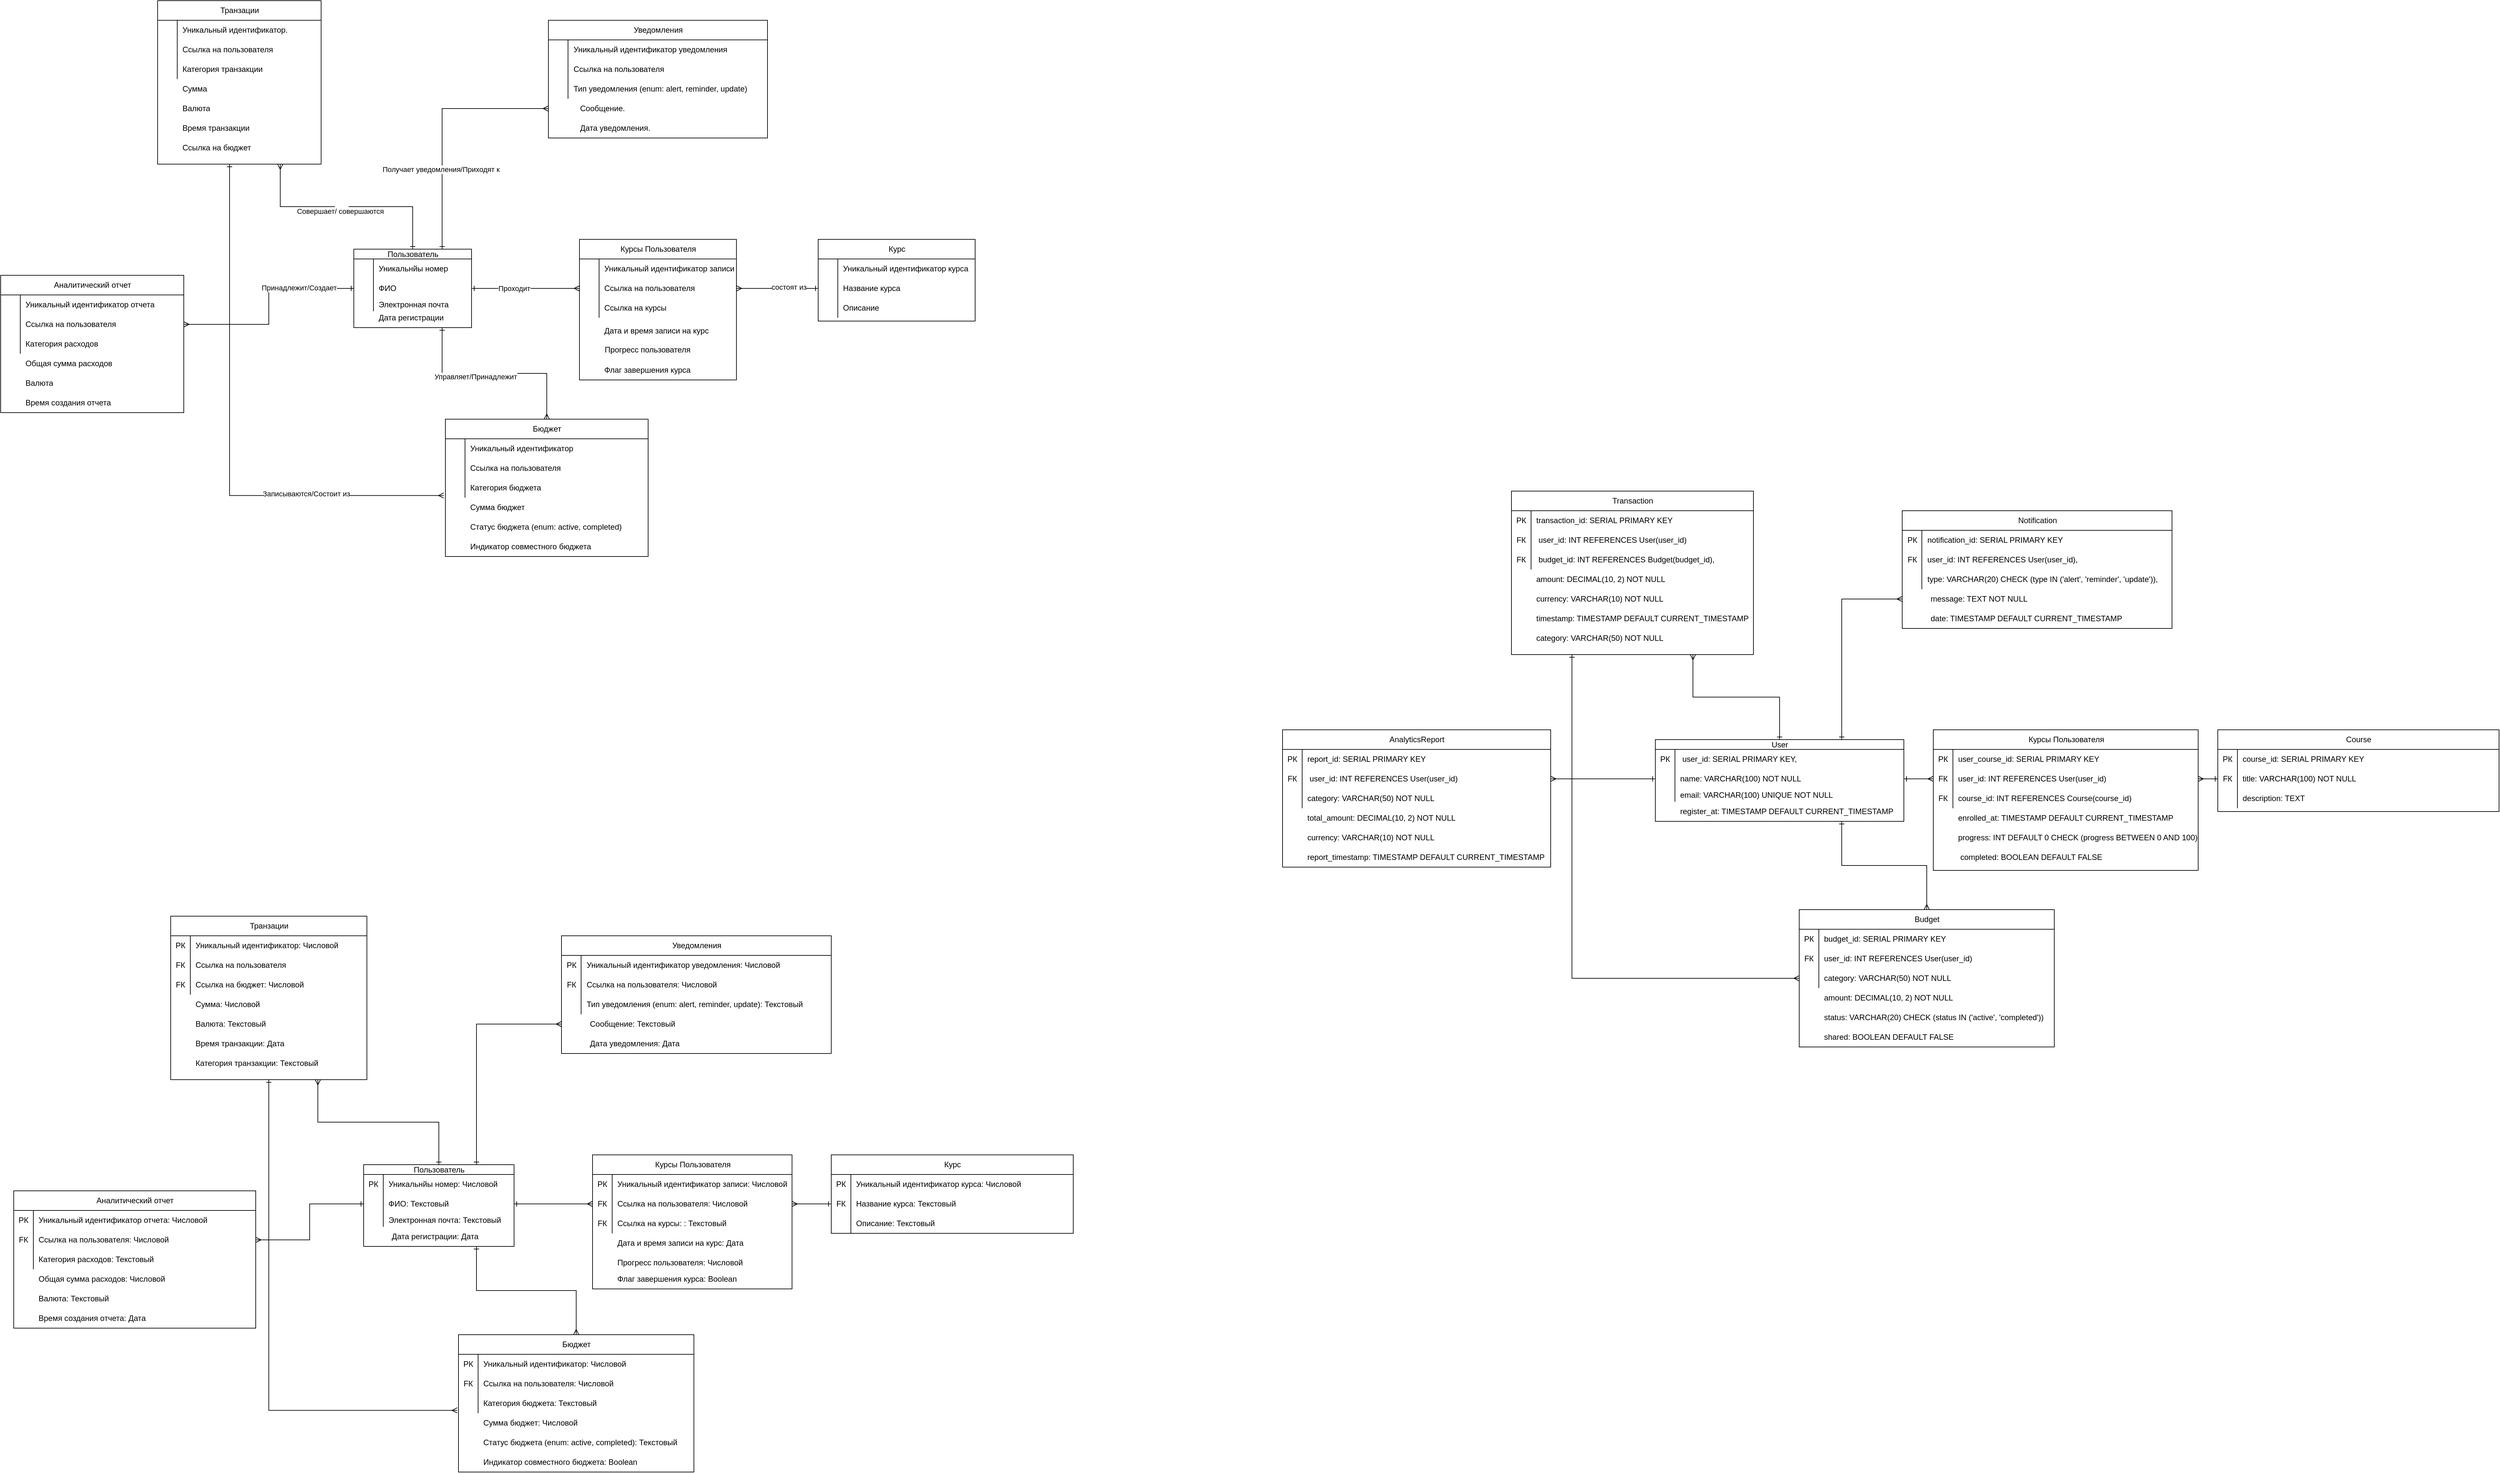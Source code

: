 <mxfile version="24.8.9">
  <diagram id="R2lEEEUBdFMjLlhIrx00" name="Page-1">
    <mxGraphModel grid="1" page="1" gridSize="10" guides="1" tooltips="1" connect="1" arrows="1" fold="1" pageScale="1" pageWidth="850" pageHeight="1100" math="0" shadow="0" extFonts="Permanent Marker^https://fonts.googleapis.com/css?family=Permanent+Marker">
      <root>
        <mxCell id="0" />
        <mxCell id="1" parent="0" />
        <mxCell id="hLf4JKMq-jTV5u1nzoE5-4" style="edgeStyle=orthogonalEdgeStyle;rounded=0;orthogonalLoop=1;jettySize=auto;html=1;exitX=0.5;exitY=0;exitDx=0;exitDy=0;entryX=0.75;entryY=1;entryDx=0;entryDy=0;endArrow=ERmany;endFill=0;startArrow=ERone;startFill=0;" edge="1" parent="1" source="ou5AlIeGw5HDxbDmGDyz-27" target="ou5AlIeGw5HDxbDmGDyz-50">
          <mxGeometry relative="1" as="geometry" />
        </mxCell>
        <mxCell id="cObSTtLiWGLrVE-4swDg-1" value="Text" style="edgeLabel;html=1;align=center;verticalAlign=middle;resizable=0;points=[];" connectable="0" vertex="1" parent="hLf4JKMq-jTV5u1nzoE5-4">
          <mxGeometry x="0.047" y="5" relative="1" as="geometry">
            <mxPoint as="offset" />
          </mxGeometry>
        </mxCell>
        <mxCell id="cObSTtLiWGLrVE-4swDg-2" value="Совершает/ совершаются" style="edgeLabel;html=1;align=center;verticalAlign=middle;resizable=0;points=[];" connectable="0" vertex="1" parent="hLf4JKMq-jTV5u1nzoE5-4">
          <mxGeometry x="0.059" y="7" relative="1" as="geometry">
            <mxPoint as="offset" />
          </mxGeometry>
        </mxCell>
        <mxCell id="hLf4JKMq-jTV5u1nzoE5-5" style="edgeStyle=orthogonalEdgeStyle;rounded=0;orthogonalLoop=1;jettySize=auto;html=1;exitX=0.75;exitY=0;exitDx=0;exitDy=0;entryX=0;entryY=0.75;entryDx=0;entryDy=0;endArrow=ERmany;endFill=0;startArrow=ERone;startFill=0;" edge="1" parent="1" source="ou5AlIeGw5HDxbDmGDyz-27" target="ou5AlIeGw5HDxbDmGDyz-40">
          <mxGeometry relative="1" as="geometry" />
        </mxCell>
        <mxCell id="lWk3h371yi0CEOYQTHh3-4" value="Получает уведомления/Приходят к" style="edgeLabel;html=1;align=center;verticalAlign=middle;resizable=0;points=[];" connectable="0" vertex="1" parent="hLf4JKMq-jTV5u1nzoE5-5">
          <mxGeometry x="-0.353" y="2" relative="1" as="geometry">
            <mxPoint as="offset" />
          </mxGeometry>
        </mxCell>
        <mxCell id="hLf4JKMq-jTV5u1nzoE5-9" style="edgeStyle=orthogonalEdgeStyle;rounded=0;orthogonalLoop=1;jettySize=auto;html=1;exitX=0.75;exitY=1;exitDx=0;exitDy=0;entryX=0.5;entryY=0;entryDx=0;entryDy=0;endArrow=ERmany;endFill=0;startArrow=ERone;startFill=0;" edge="1" parent="1" source="ou5AlIeGw5HDxbDmGDyz-27" target="ou5AlIeGw5HDxbDmGDyz-83">
          <mxGeometry relative="1" as="geometry" />
        </mxCell>
        <mxCell id="cObSTtLiWGLrVE-4swDg-3" value="Управляет/Принадлежит" style="edgeLabel;html=1;align=center;verticalAlign=middle;resizable=0;points=[];" connectable="0" vertex="1" parent="hLf4JKMq-jTV5u1nzoE5-9">
          <mxGeometry x="-0.193" y="-5" relative="1" as="geometry">
            <mxPoint as="offset" />
          </mxGeometry>
        </mxCell>
        <mxCell id="ou5AlIeGw5HDxbDmGDyz-27" value="&lt;span style=&quot;font-weight: 400; text-wrap-mode: wrap;&quot;&gt;Пользователь&lt;/span&gt;" style="shape=table;startSize=15;container=1;collapsible=1;childLayout=tableLayout;fixedRows=1;rowLines=0;fontStyle=1;align=center;resizeLast=1;html=1;" vertex="1" parent="1">
          <mxGeometry x="240" y="420" width="180" height="120" as="geometry" />
        </mxCell>
        <mxCell id="ou5AlIeGw5HDxbDmGDyz-31" value="" style="shape=tableRow;horizontal=0;startSize=0;swimlaneHead=0;swimlaneBody=0;fillColor=none;collapsible=0;dropTarget=0;points=[[0,0.5],[1,0.5]];portConstraint=eastwest;top=0;left=0;right=0;bottom=0;" vertex="1" parent="ou5AlIeGw5HDxbDmGDyz-27">
          <mxGeometry y="15" width="180" height="30" as="geometry" />
        </mxCell>
        <mxCell id="ou5AlIeGw5HDxbDmGDyz-32" value="" style="shape=partialRectangle;connectable=0;fillColor=none;top=0;left=0;bottom=0;right=0;editable=1;overflow=hidden;whiteSpace=wrap;html=1;" vertex="1" parent="ou5AlIeGw5HDxbDmGDyz-31">
          <mxGeometry width="30" height="30" as="geometry">
            <mxRectangle width="30" height="30" as="alternateBounds" />
          </mxGeometry>
        </mxCell>
        <mxCell id="ou5AlIeGw5HDxbDmGDyz-33" value="Уникальнйы номер&amp;nbsp;" style="shape=partialRectangle;connectable=0;fillColor=none;top=0;left=0;bottom=0;right=0;align=left;spacingLeft=6;overflow=hidden;whiteSpace=wrap;html=1;" vertex="1" parent="ou5AlIeGw5HDxbDmGDyz-31">
          <mxGeometry x="30" width="150" height="30" as="geometry">
            <mxRectangle width="150" height="30" as="alternateBounds" />
          </mxGeometry>
        </mxCell>
        <mxCell id="ou5AlIeGw5HDxbDmGDyz-34" value="" style="shape=tableRow;horizontal=0;startSize=0;swimlaneHead=0;swimlaneBody=0;fillColor=none;collapsible=0;dropTarget=0;points=[[0,0.5],[1,0.5]];portConstraint=eastwest;top=0;left=0;right=0;bottom=0;" vertex="1" parent="ou5AlIeGw5HDxbDmGDyz-27">
          <mxGeometry y="45" width="180" height="30" as="geometry" />
        </mxCell>
        <mxCell id="ou5AlIeGw5HDxbDmGDyz-35" value="" style="shape=partialRectangle;connectable=0;fillColor=none;top=0;left=0;bottom=0;right=0;editable=1;overflow=hidden;whiteSpace=wrap;html=1;" vertex="1" parent="ou5AlIeGw5HDxbDmGDyz-34">
          <mxGeometry width="30" height="30" as="geometry">
            <mxRectangle width="30" height="30" as="alternateBounds" />
          </mxGeometry>
        </mxCell>
        <mxCell id="ou5AlIeGw5HDxbDmGDyz-36" value="ФИО" style="shape=partialRectangle;connectable=0;fillColor=none;top=0;left=0;bottom=0;right=0;align=left;spacingLeft=6;overflow=hidden;whiteSpace=wrap;html=1;" vertex="1" parent="ou5AlIeGw5HDxbDmGDyz-34">
          <mxGeometry x="30" width="150" height="30" as="geometry">
            <mxRectangle width="150" height="30" as="alternateBounds" />
          </mxGeometry>
        </mxCell>
        <mxCell id="ou5AlIeGw5HDxbDmGDyz-37" value="" style="shape=tableRow;horizontal=0;startSize=0;swimlaneHead=0;swimlaneBody=0;fillColor=none;collapsible=0;dropTarget=0;points=[[0,0.5],[1,0.5]];portConstraint=eastwest;top=0;left=0;right=0;bottom=0;" vertex="1" parent="ou5AlIeGw5HDxbDmGDyz-27">
          <mxGeometry y="75" width="180" height="20" as="geometry" />
        </mxCell>
        <mxCell id="ou5AlIeGw5HDxbDmGDyz-38" value="" style="shape=partialRectangle;connectable=0;fillColor=none;top=0;left=0;bottom=0;right=0;editable=1;overflow=hidden;whiteSpace=wrap;html=1;" vertex="1" parent="ou5AlIeGw5HDxbDmGDyz-37">
          <mxGeometry width="30" height="20" as="geometry">
            <mxRectangle width="30" height="20" as="alternateBounds" />
          </mxGeometry>
        </mxCell>
        <mxCell id="ou5AlIeGw5HDxbDmGDyz-39" value="Электронная почта" style="shape=partialRectangle;connectable=0;fillColor=none;top=0;left=0;bottom=0;right=0;align=left;spacingLeft=6;overflow=hidden;whiteSpace=wrap;html=1;" vertex="1" parent="ou5AlIeGw5HDxbDmGDyz-37">
          <mxGeometry x="30" width="150" height="20" as="geometry">
            <mxRectangle width="150" height="20" as="alternateBounds" />
          </mxGeometry>
        </mxCell>
        <mxCell id="ou5AlIeGw5HDxbDmGDyz-40" value="&lt;span style=&quot;font-weight: 400; text-wrap-mode: wrap;&quot;&gt;Уведомления&lt;/span&gt;" style="shape=table;startSize=30;container=1;collapsible=1;childLayout=tableLayout;fixedRows=1;rowLines=0;fontStyle=1;align=center;resizeLast=1;html=1;" vertex="1" parent="1">
          <mxGeometry x="537.5" y="70" width="335" height="180" as="geometry" />
        </mxCell>
        <mxCell id="ou5AlIeGw5HDxbDmGDyz-41" value="" style="shape=tableRow;horizontal=0;startSize=0;swimlaneHead=0;swimlaneBody=0;fillColor=none;collapsible=0;dropTarget=0;points=[[0,0.5],[1,0.5]];portConstraint=eastwest;top=0;left=0;right=0;bottom=0;" vertex="1" parent="ou5AlIeGw5HDxbDmGDyz-40">
          <mxGeometry y="30" width="335" height="30" as="geometry" />
        </mxCell>
        <mxCell id="ou5AlIeGw5HDxbDmGDyz-42" value="" style="shape=partialRectangle;connectable=0;fillColor=none;top=0;left=0;bottom=0;right=0;editable=1;overflow=hidden;whiteSpace=wrap;html=1;" vertex="1" parent="ou5AlIeGw5HDxbDmGDyz-41">
          <mxGeometry width="30" height="30" as="geometry">
            <mxRectangle width="30" height="30" as="alternateBounds" />
          </mxGeometry>
        </mxCell>
        <mxCell id="ou5AlIeGw5HDxbDmGDyz-43" value="Уникальный идентификатор уведомления" style="shape=partialRectangle;connectable=0;fillColor=none;top=0;left=0;bottom=0;right=0;align=left;spacingLeft=6;overflow=hidden;whiteSpace=wrap;html=1;" vertex="1" parent="ou5AlIeGw5HDxbDmGDyz-41">
          <mxGeometry x="30" width="305" height="30" as="geometry">
            <mxRectangle width="305" height="30" as="alternateBounds" />
          </mxGeometry>
        </mxCell>
        <mxCell id="ou5AlIeGw5HDxbDmGDyz-44" value="" style="shape=tableRow;horizontal=0;startSize=0;swimlaneHead=0;swimlaneBody=0;fillColor=none;collapsible=0;dropTarget=0;points=[[0,0.5],[1,0.5]];portConstraint=eastwest;top=0;left=0;right=0;bottom=0;" vertex="1" parent="ou5AlIeGw5HDxbDmGDyz-40">
          <mxGeometry y="60" width="335" height="30" as="geometry" />
        </mxCell>
        <mxCell id="ou5AlIeGw5HDxbDmGDyz-45" value="" style="shape=partialRectangle;connectable=0;fillColor=none;top=0;left=0;bottom=0;right=0;editable=1;overflow=hidden;whiteSpace=wrap;html=1;" vertex="1" parent="ou5AlIeGw5HDxbDmGDyz-44">
          <mxGeometry width="30" height="30" as="geometry">
            <mxRectangle width="30" height="30" as="alternateBounds" />
          </mxGeometry>
        </mxCell>
        <mxCell id="ou5AlIeGw5HDxbDmGDyz-46" value="Ссылка на пользователя" style="shape=partialRectangle;connectable=0;fillColor=none;top=0;left=0;bottom=0;right=0;align=left;spacingLeft=6;overflow=hidden;whiteSpace=wrap;html=1;" vertex="1" parent="ou5AlIeGw5HDxbDmGDyz-44">
          <mxGeometry x="30" width="305" height="30" as="geometry">
            <mxRectangle width="305" height="30" as="alternateBounds" />
          </mxGeometry>
        </mxCell>
        <mxCell id="ou5AlIeGw5HDxbDmGDyz-47" value="" style="shape=tableRow;horizontal=0;startSize=0;swimlaneHead=0;swimlaneBody=0;fillColor=none;collapsible=0;dropTarget=0;points=[[0,0.5],[1,0.5]];portConstraint=eastwest;top=0;left=0;right=0;bottom=0;" vertex="1" parent="ou5AlIeGw5HDxbDmGDyz-40">
          <mxGeometry y="90" width="335" height="30" as="geometry" />
        </mxCell>
        <mxCell id="ou5AlIeGw5HDxbDmGDyz-48" value="" style="shape=partialRectangle;connectable=0;fillColor=none;top=0;left=0;bottom=0;right=0;editable=1;overflow=hidden;whiteSpace=wrap;html=1;" vertex="1" parent="ou5AlIeGw5HDxbDmGDyz-47">
          <mxGeometry width="30" height="30" as="geometry">
            <mxRectangle width="30" height="30" as="alternateBounds" />
          </mxGeometry>
        </mxCell>
        <mxCell id="ou5AlIeGw5HDxbDmGDyz-49" value="Тип уведомления (enum: alert, reminder, update)" style="shape=partialRectangle;connectable=0;fillColor=none;top=0;left=0;bottom=0;right=0;align=left;spacingLeft=6;overflow=hidden;whiteSpace=wrap;html=1;" vertex="1" parent="ou5AlIeGw5HDxbDmGDyz-47">
          <mxGeometry x="30" width="305" height="30" as="geometry">
            <mxRectangle width="305" height="30" as="alternateBounds" />
          </mxGeometry>
        </mxCell>
        <mxCell id="ou5AlIeGw5HDxbDmGDyz-50" value="&lt;span style=&quot;font-weight: 400; text-wrap-mode: wrap;&quot;&gt;Транзации&lt;/span&gt;" style="shape=table;startSize=30;container=1;collapsible=1;childLayout=tableLayout;fixedRows=1;rowLines=0;fontStyle=1;align=center;resizeLast=1;html=1;" vertex="1" parent="1">
          <mxGeometry x="-60" y="40" width="250" height="250" as="geometry" />
        </mxCell>
        <mxCell id="ou5AlIeGw5HDxbDmGDyz-51" value="" style="shape=tableRow;horizontal=0;startSize=0;swimlaneHead=0;swimlaneBody=0;fillColor=none;collapsible=0;dropTarget=0;points=[[0,0.5],[1,0.5]];portConstraint=eastwest;top=0;left=0;right=0;bottom=0;" vertex="1" parent="ou5AlIeGw5HDxbDmGDyz-50">
          <mxGeometry y="30" width="250" height="30" as="geometry" />
        </mxCell>
        <mxCell id="ou5AlIeGw5HDxbDmGDyz-52" value="" style="shape=partialRectangle;connectable=0;fillColor=none;top=0;left=0;bottom=0;right=0;editable=1;overflow=hidden;whiteSpace=wrap;html=1;" vertex="1" parent="ou5AlIeGw5HDxbDmGDyz-51">
          <mxGeometry width="30" height="30" as="geometry">
            <mxRectangle width="30" height="30" as="alternateBounds" />
          </mxGeometry>
        </mxCell>
        <mxCell id="ou5AlIeGw5HDxbDmGDyz-53" value="Уникальный идентификатор." style="shape=partialRectangle;connectable=0;fillColor=none;top=0;left=0;bottom=0;right=0;align=left;spacingLeft=6;overflow=hidden;whiteSpace=wrap;html=1;" vertex="1" parent="ou5AlIeGw5HDxbDmGDyz-51">
          <mxGeometry x="30" width="220" height="30" as="geometry">
            <mxRectangle width="220" height="30" as="alternateBounds" />
          </mxGeometry>
        </mxCell>
        <mxCell id="ou5AlIeGw5HDxbDmGDyz-54" value="" style="shape=tableRow;horizontal=0;startSize=0;swimlaneHead=0;swimlaneBody=0;fillColor=none;collapsible=0;dropTarget=0;points=[[0,0.5],[1,0.5]];portConstraint=eastwest;top=0;left=0;right=0;bottom=0;" vertex="1" parent="ou5AlIeGw5HDxbDmGDyz-50">
          <mxGeometry y="60" width="250" height="30" as="geometry" />
        </mxCell>
        <mxCell id="ou5AlIeGw5HDxbDmGDyz-55" value="" style="shape=partialRectangle;connectable=0;fillColor=none;top=0;left=0;bottom=0;right=0;editable=1;overflow=hidden;whiteSpace=wrap;html=1;" vertex="1" parent="ou5AlIeGw5HDxbDmGDyz-54">
          <mxGeometry width="30" height="30" as="geometry">
            <mxRectangle width="30" height="30" as="alternateBounds" />
          </mxGeometry>
        </mxCell>
        <mxCell id="ou5AlIeGw5HDxbDmGDyz-56" value="Ссылка на пользователя" style="shape=partialRectangle;connectable=0;fillColor=none;top=0;left=0;bottom=0;right=0;align=left;spacingLeft=6;overflow=hidden;whiteSpace=wrap;html=1;" vertex="1" parent="ou5AlIeGw5HDxbDmGDyz-54">
          <mxGeometry x="30" width="220" height="30" as="geometry">
            <mxRectangle width="220" height="30" as="alternateBounds" />
          </mxGeometry>
        </mxCell>
        <mxCell id="ou5AlIeGw5HDxbDmGDyz-57" value="" style="shape=tableRow;horizontal=0;startSize=0;swimlaneHead=0;swimlaneBody=0;fillColor=none;collapsible=0;dropTarget=0;points=[[0,0.5],[1,0.5]];portConstraint=eastwest;top=0;left=0;right=0;bottom=0;" vertex="1" parent="ou5AlIeGw5HDxbDmGDyz-50">
          <mxGeometry y="90" width="250" height="30" as="geometry" />
        </mxCell>
        <mxCell id="ou5AlIeGw5HDxbDmGDyz-58" value="" style="shape=partialRectangle;connectable=0;fillColor=none;top=0;left=0;bottom=0;right=0;editable=1;overflow=hidden;whiteSpace=wrap;html=1;" vertex="1" parent="ou5AlIeGw5HDxbDmGDyz-57">
          <mxGeometry width="30" height="30" as="geometry">
            <mxRectangle width="30" height="30" as="alternateBounds" />
          </mxGeometry>
        </mxCell>
        <mxCell id="ou5AlIeGw5HDxbDmGDyz-59" value="Категория транзакции" style="shape=partialRectangle;connectable=0;fillColor=none;top=0;left=0;bottom=0;right=0;align=left;spacingLeft=6;overflow=hidden;whiteSpace=wrap;html=1;" vertex="1" parent="ou5AlIeGw5HDxbDmGDyz-57">
          <mxGeometry x="30" width="220" height="30" as="geometry">
            <mxRectangle width="220" height="30" as="alternateBounds" />
          </mxGeometry>
        </mxCell>
        <mxCell id="ou5AlIeGw5HDxbDmGDyz-60" value="" style="shape=tableRow;horizontal=0;startSize=0;swimlaneHead=0;swimlaneBody=0;fillColor=none;collapsible=0;dropTarget=0;points=[[0,0.5],[1,0.5]];portConstraint=eastwest;top=0;left=0;right=0;bottom=0;" vertex="1" parent="1">
          <mxGeometry x="100" y="530" width="180" height="30" as="geometry" />
        </mxCell>
        <mxCell id="ou5AlIeGw5HDxbDmGDyz-61" value="" style="shape=partialRectangle;connectable=0;fillColor=none;top=0;left=0;bottom=0;right=0;editable=1;overflow=hidden;whiteSpace=wrap;html=1;" vertex="1" parent="ou5AlIeGw5HDxbDmGDyz-60">
          <mxGeometry x="-160" y="-40" width="30" height="30" as="geometry">
            <mxRectangle width="30" height="30" as="alternateBounds" />
          </mxGeometry>
        </mxCell>
        <mxCell id="ou5AlIeGw5HDxbDmGDyz-63" value="&lt;span style=&quot;font-weight: 400; text-wrap-mode: wrap;&quot;&gt;Курс&lt;/span&gt;" style="shape=table;startSize=30;container=1;collapsible=1;childLayout=tableLayout;fixedRows=1;rowLines=0;fontStyle=1;align=center;resizeLast=1;html=1;" vertex="1" parent="1">
          <mxGeometry x="950" y="405" width="240" height="125" as="geometry" />
        </mxCell>
        <mxCell id="ou5AlIeGw5HDxbDmGDyz-64" value="" style="shape=tableRow;horizontal=0;startSize=0;swimlaneHead=0;swimlaneBody=0;fillColor=none;collapsible=0;dropTarget=0;points=[[0,0.5],[1,0.5]];portConstraint=eastwest;top=0;left=0;right=0;bottom=0;" vertex="1" parent="ou5AlIeGw5HDxbDmGDyz-63">
          <mxGeometry y="30" width="240" height="30" as="geometry" />
        </mxCell>
        <mxCell id="ou5AlIeGw5HDxbDmGDyz-65" value="" style="shape=partialRectangle;connectable=0;fillColor=none;top=0;left=0;bottom=0;right=0;editable=1;overflow=hidden;whiteSpace=wrap;html=1;" vertex="1" parent="ou5AlIeGw5HDxbDmGDyz-64">
          <mxGeometry width="30" height="30" as="geometry">
            <mxRectangle width="30" height="30" as="alternateBounds" />
          </mxGeometry>
        </mxCell>
        <mxCell id="ou5AlIeGw5HDxbDmGDyz-66" value="Уникальный идентификатор курса" style="shape=partialRectangle;connectable=0;fillColor=none;top=0;left=0;bottom=0;right=0;align=left;spacingLeft=6;overflow=hidden;whiteSpace=wrap;html=1;" vertex="1" parent="ou5AlIeGw5HDxbDmGDyz-64">
          <mxGeometry x="30" width="210" height="30" as="geometry">
            <mxRectangle width="210" height="30" as="alternateBounds" />
          </mxGeometry>
        </mxCell>
        <mxCell id="ou5AlIeGw5HDxbDmGDyz-67" value="" style="shape=tableRow;horizontal=0;startSize=0;swimlaneHead=0;swimlaneBody=0;fillColor=none;collapsible=0;dropTarget=0;points=[[0,0.5],[1,0.5]];portConstraint=eastwest;top=0;left=0;right=0;bottom=0;" vertex="1" parent="ou5AlIeGw5HDxbDmGDyz-63">
          <mxGeometry y="60" width="240" height="30" as="geometry" />
        </mxCell>
        <mxCell id="ou5AlIeGw5HDxbDmGDyz-68" value="" style="shape=partialRectangle;connectable=0;fillColor=none;top=0;left=0;bottom=0;right=0;editable=1;overflow=hidden;whiteSpace=wrap;html=1;" vertex="1" parent="ou5AlIeGw5HDxbDmGDyz-67">
          <mxGeometry width="30" height="30" as="geometry">
            <mxRectangle width="30" height="30" as="alternateBounds" />
          </mxGeometry>
        </mxCell>
        <mxCell id="ou5AlIeGw5HDxbDmGDyz-69" value="Название курса" style="shape=partialRectangle;connectable=0;fillColor=none;top=0;left=0;bottom=0;right=0;align=left;spacingLeft=6;overflow=hidden;whiteSpace=wrap;html=1;" vertex="1" parent="ou5AlIeGw5HDxbDmGDyz-67">
          <mxGeometry x="30" width="210" height="30" as="geometry">
            <mxRectangle width="210" height="30" as="alternateBounds" />
          </mxGeometry>
        </mxCell>
        <mxCell id="ou5AlIeGw5HDxbDmGDyz-70" value="" style="shape=tableRow;horizontal=0;startSize=0;swimlaneHead=0;swimlaneBody=0;fillColor=none;collapsible=0;dropTarget=0;points=[[0,0.5],[1,0.5]];portConstraint=eastwest;top=0;left=0;right=0;bottom=0;" vertex="1" parent="ou5AlIeGw5HDxbDmGDyz-63">
          <mxGeometry y="90" width="240" height="30" as="geometry" />
        </mxCell>
        <mxCell id="ou5AlIeGw5HDxbDmGDyz-71" value="" style="shape=partialRectangle;connectable=0;fillColor=none;top=0;left=0;bottom=0;right=0;editable=1;overflow=hidden;whiteSpace=wrap;html=1;" vertex="1" parent="ou5AlIeGw5HDxbDmGDyz-70">
          <mxGeometry width="30" height="30" as="geometry">
            <mxRectangle width="30" height="30" as="alternateBounds" />
          </mxGeometry>
        </mxCell>
        <mxCell id="ou5AlIeGw5HDxbDmGDyz-72" value="Описание" style="shape=partialRectangle;connectable=0;fillColor=none;top=0;left=0;bottom=0;right=0;align=left;spacingLeft=6;overflow=hidden;whiteSpace=wrap;html=1;" vertex="1" parent="ou5AlIeGw5HDxbDmGDyz-70">
          <mxGeometry x="30" width="210" height="30" as="geometry">
            <mxRectangle width="210" height="30" as="alternateBounds" />
          </mxGeometry>
        </mxCell>
        <mxCell id="ou5AlIeGw5HDxbDmGDyz-73" value="&lt;span style=&quot;font-weight: 400; text-wrap-mode: wrap;&quot;&gt;Аналитический отчет&lt;/span&gt;" style="shape=table;startSize=30;container=1;collapsible=1;childLayout=tableLayout;fixedRows=1;rowLines=0;fontStyle=1;align=center;resizeLast=1;html=1;" vertex="1" parent="1">
          <mxGeometry x="-300" y="460" width="280" height="210" as="geometry" />
        </mxCell>
        <mxCell id="ou5AlIeGw5HDxbDmGDyz-74" value="" style="shape=tableRow;horizontal=0;startSize=0;swimlaneHead=0;swimlaneBody=0;fillColor=none;collapsible=0;dropTarget=0;points=[[0,0.5],[1,0.5]];portConstraint=eastwest;top=0;left=0;right=0;bottom=0;" vertex="1" parent="ou5AlIeGw5HDxbDmGDyz-73">
          <mxGeometry y="30" width="280" height="30" as="geometry" />
        </mxCell>
        <mxCell id="ou5AlIeGw5HDxbDmGDyz-75" value="" style="shape=partialRectangle;connectable=0;fillColor=none;top=0;left=0;bottom=0;right=0;editable=1;overflow=hidden;whiteSpace=wrap;html=1;" vertex="1" parent="ou5AlIeGw5HDxbDmGDyz-74">
          <mxGeometry width="30" height="30" as="geometry">
            <mxRectangle width="30" height="30" as="alternateBounds" />
          </mxGeometry>
        </mxCell>
        <mxCell id="ou5AlIeGw5HDxbDmGDyz-76" value="Уникальный идентификатор отчета" style="shape=partialRectangle;connectable=0;fillColor=none;top=0;left=0;bottom=0;right=0;align=left;spacingLeft=6;overflow=hidden;whiteSpace=wrap;html=1;" vertex="1" parent="ou5AlIeGw5HDxbDmGDyz-74">
          <mxGeometry x="30" width="250" height="30" as="geometry">
            <mxRectangle width="250" height="30" as="alternateBounds" />
          </mxGeometry>
        </mxCell>
        <mxCell id="ou5AlIeGw5HDxbDmGDyz-77" value="" style="shape=tableRow;horizontal=0;startSize=0;swimlaneHead=0;swimlaneBody=0;fillColor=none;collapsible=0;dropTarget=0;points=[[0,0.5],[1,0.5]];portConstraint=eastwest;top=0;left=0;right=0;bottom=0;" vertex="1" parent="ou5AlIeGw5HDxbDmGDyz-73">
          <mxGeometry y="60" width="280" height="30" as="geometry" />
        </mxCell>
        <mxCell id="ou5AlIeGw5HDxbDmGDyz-78" value="" style="shape=partialRectangle;connectable=0;fillColor=none;top=0;left=0;bottom=0;right=0;editable=1;overflow=hidden;whiteSpace=wrap;html=1;" vertex="1" parent="ou5AlIeGw5HDxbDmGDyz-77">
          <mxGeometry width="30" height="30" as="geometry">
            <mxRectangle width="30" height="30" as="alternateBounds" />
          </mxGeometry>
        </mxCell>
        <mxCell id="ou5AlIeGw5HDxbDmGDyz-79" value="Ссылка на пользователя" style="shape=partialRectangle;connectable=0;fillColor=none;top=0;left=0;bottom=0;right=0;align=left;spacingLeft=6;overflow=hidden;whiteSpace=wrap;html=1;" vertex="1" parent="ou5AlIeGw5HDxbDmGDyz-77">
          <mxGeometry x="30" width="250" height="30" as="geometry">
            <mxRectangle width="250" height="30" as="alternateBounds" />
          </mxGeometry>
        </mxCell>
        <mxCell id="ou5AlIeGw5HDxbDmGDyz-80" value="" style="shape=tableRow;horizontal=0;startSize=0;swimlaneHead=0;swimlaneBody=0;fillColor=none;collapsible=0;dropTarget=0;points=[[0,0.5],[1,0.5]];portConstraint=eastwest;top=0;left=0;right=0;bottom=0;" vertex="1" parent="ou5AlIeGw5HDxbDmGDyz-73">
          <mxGeometry y="90" width="280" height="30" as="geometry" />
        </mxCell>
        <mxCell id="ou5AlIeGw5HDxbDmGDyz-81" value="" style="shape=partialRectangle;connectable=0;fillColor=none;top=0;left=0;bottom=0;right=0;editable=1;overflow=hidden;whiteSpace=wrap;html=1;" vertex="1" parent="ou5AlIeGw5HDxbDmGDyz-80">
          <mxGeometry width="30" height="30" as="geometry">
            <mxRectangle width="30" height="30" as="alternateBounds" />
          </mxGeometry>
        </mxCell>
        <mxCell id="ou5AlIeGw5HDxbDmGDyz-82" value="Категория расходов" style="shape=partialRectangle;connectable=0;fillColor=none;top=0;left=0;bottom=0;right=0;align=left;spacingLeft=6;overflow=hidden;whiteSpace=wrap;html=1;" vertex="1" parent="ou5AlIeGw5HDxbDmGDyz-80">
          <mxGeometry x="30" width="250" height="30" as="geometry">
            <mxRectangle width="250" height="30" as="alternateBounds" />
          </mxGeometry>
        </mxCell>
        <mxCell id="ou5AlIeGw5HDxbDmGDyz-83" value="&lt;span style=&quot;font-weight: 400; text-wrap-mode: wrap;&quot;&gt;Бюджет&lt;/span&gt;" style="shape=table;startSize=30;container=1;collapsible=1;childLayout=tableLayout;fixedRows=1;rowLines=0;fontStyle=1;align=center;resizeLast=1;html=1;" vertex="1" parent="1">
          <mxGeometry x="380" y="680" width="310" height="210" as="geometry" />
        </mxCell>
        <mxCell id="ou5AlIeGw5HDxbDmGDyz-84" value="" style="shape=tableRow;horizontal=0;startSize=0;swimlaneHead=0;swimlaneBody=0;fillColor=none;collapsible=0;dropTarget=0;points=[[0,0.5],[1,0.5]];portConstraint=eastwest;top=0;left=0;right=0;bottom=0;" vertex="1" parent="ou5AlIeGw5HDxbDmGDyz-83">
          <mxGeometry y="30" width="310" height="30" as="geometry" />
        </mxCell>
        <mxCell id="ou5AlIeGw5HDxbDmGDyz-85" value="" style="shape=partialRectangle;connectable=0;fillColor=none;top=0;left=0;bottom=0;right=0;editable=1;overflow=hidden;whiteSpace=wrap;html=1;" vertex="1" parent="ou5AlIeGw5HDxbDmGDyz-84">
          <mxGeometry width="30" height="30" as="geometry">
            <mxRectangle width="30" height="30" as="alternateBounds" />
          </mxGeometry>
        </mxCell>
        <mxCell id="ou5AlIeGw5HDxbDmGDyz-86" value="Уникальный идентификатор" style="shape=partialRectangle;connectable=0;fillColor=none;top=0;left=0;bottom=0;right=0;align=left;spacingLeft=6;overflow=hidden;whiteSpace=wrap;html=1;" vertex="1" parent="ou5AlIeGw5HDxbDmGDyz-84">
          <mxGeometry x="30" width="280" height="30" as="geometry">
            <mxRectangle width="280" height="30" as="alternateBounds" />
          </mxGeometry>
        </mxCell>
        <mxCell id="ou5AlIeGw5HDxbDmGDyz-87" value="" style="shape=tableRow;horizontal=0;startSize=0;swimlaneHead=0;swimlaneBody=0;fillColor=none;collapsible=0;dropTarget=0;points=[[0,0.5],[1,0.5]];portConstraint=eastwest;top=0;left=0;right=0;bottom=0;" vertex="1" parent="ou5AlIeGw5HDxbDmGDyz-83">
          <mxGeometry y="60" width="310" height="30" as="geometry" />
        </mxCell>
        <mxCell id="ou5AlIeGw5HDxbDmGDyz-88" value="" style="shape=partialRectangle;connectable=0;fillColor=none;top=0;left=0;bottom=0;right=0;editable=1;overflow=hidden;whiteSpace=wrap;html=1;" vertex="1" parent="ou5AlIeGw5HDxbDmGDyz-87">
          <mxGeometry width="30" height="30" as="geometry">
            <mxRectangle width="30" height="30" as="alternateBounds" />
          </mxGeometry>
        </mxCell>
        <mxCell id="ou5AlIeGw5HDxbDmGDyz-89" value="Ссылка на пользователя" style="shape=partialRectangle;connectable=0;fillColor=none;top=0;left=0;bottom=0;right=0;align=left;spacingLeft=6;overflow=hidden;whiteSpace=wrap;html=1;" vertex="1" parent="ou5AlIeGw5HDxbDmGDyz-87">
          <mxGeometry x="30" width="280" height="30" as="geometry">
            <mxRectangle width="280" height="30" as="alternateBounds" />
          </mxGeometry>
        </mxCell>
        <mxCell id="ou5AlIeGw5HDxbDmGDyz-90" value="" style="shape=tableRow;horizontal=0;startSize=0;swimlaneHead=0;swimlaneBody=0;fillColor=none;collapsible=0;dropTarget=0;points=[[0,0.5],[1,0.5]];portConstraint=eastwest;top=0;left=0;right=0;bottom=0;" vertex="1" parent="ou5AlIeGw5HDxbDmGDyz-83">
          <mxGeometry y="90" width="310" height="30" as="geometry" />
        </mxCell>
        <mxCell id="ou5AlIeGw5HDxbDmGDyz-91" value="" style="shape=partialRectangle;connectable=0;fillColor=none;top=0;left=0;bottom=0;right=0;editable=1;overflow=hidden;whiteSpace=wrap;html=1;" vertex="1" parent="ou5AlIeGw5HDxbDmGDyz-90">
          <mxGeometry width="30" height="30" as="geometry">
            <mxRectangle width="30" height="30" as="alternateBounds" />
          </mxGeometry>
        </mxCell>
        <mxCell id="ou5AlIeGw5HDxbDmGDyz-92" value="Категория бюджета" style="shape=partialRectangle;connectable=0;fillColor=none;top=0;left=0;bottom=0;right=0;align=left;spacingLeft=6;overflow=hidden;whiteSpace=wrap;html=1;" vertex="1" parent="ou5AlIeGw5HDxbDmGDyz-90">
          <mxGeometry x="30" width="280" height="30" as="geometry">
            <mxRectangle width="280" height="30" as="alternateBounds" />
          </mxGeometry>
        </mxCell>
        <mxCell id="4FqqjUYorvaKW4UKqqLI-18" value="Дата регистрации" style="shape=partialRectangle;connectable=0;fillColor=none;top=0;left=0;bottom=0;right=0;align=left;spacingLeft=6;overflow=hidden;whiteSpace=wrap;html=1;" vertex="1" parent="1">
          <mxGeometry x="270" y="515" width="150" height="20" as="geometry">
            <mxRectangle width="150" height="20" as="alternateBounds" />
          </mxGeometry>
        </mxCell>
        <mxCell id="4FqqjUYorvaKW4UKqqLI-19" value="Сообщение." style="shape=partialRectangle;connectable=0;fillColor=none;top=0;left=0;bottom=0;right=0;align=left;spacingLeft=6;overflow=hidden;whiteSpace=wrap;html=1;" vertex="1" parent="1">
          <mxGeometry x="577.5" y="190" width="280" height="30" as="geometry">
            <mxRectangle width="280" height="30" as="alternateBounds" />
          </mxGeometry>
        </mxCell>
        <mxCell id="4FqqjUYorvaKW4UKqqLI-20" value="Дата уведомления." style="shape=partialRectangle;connectable=0;fillColor=none;top=0;left=0;bottom=0;right=0;align=left;spacingLeft=6;overflow=hidden;whiteSpace=wrap;html=1;" vertex="1" parent="1">
          <mxGeometry x="577.5" y="220" width="280" height="30" as="geometry">
            <mxRectangle width="280" height="30" as="alternateBounds" />
          </mxGeometry>
        </mxCell>
        <mxCell id="4FqqjUYorvaKW4UKqqLI-21" value="Сумма" style="shape=partialRectangle;connectable=0;fillColor=none;top=0;left=0;bottom=0;right=0;align=left;spacingLeft=6;overflow=hidden;whiteSpace=wrap;html=1;" vertex="1" parent="1">
          <mxGeometry x="-30" y="160" width="220" height="30" as="geometry">
            <mxRectangle width="220" height="30" as="alternateBounds" />
          </mxGeometry>
        </mxCell>
        <mxCell id="4FqqjUYorvaKW4UKqqLI-22" value=" Валюта" style="shape=partialRectangle;connectable=0;fillColor=none;top=0;left=0;bottom=0;right=0;align=left;spacingLeft=6;overflow=hidden;whiteSpace=wrap;html=1;" vertex="1" parent="1">
          <mxGeometry x="-30" y="190" width="220" height="30" as="geometry">
            <mxRectangle width="220" height="30" as="alternateBounds" />
          </mxGeometry>
        </mxCell>
        <mxCell id="4FqqjUYorvaKW4UKqqLI-23" value=" Время транзакции" style="shape=partialRectangle;connectable=0;fillColor=none;top=0;left=0;bottom=0;right=0;align=left;spacingLeft=6;overflow=hidden;whiteSpace=wrap;html=1;" vertex="1" parent="1">
          <mxGeometry x="-30" y="220" width="220" height="30" as="geometry">
            <mxRectangle width="220" height="30" as="alternateBounds" />
          </mxGeometry>
        </mxCell>
        <mxCell id="4FqqjUYorvaKW4UKqqLI-24" value=" Ссылка на бюджет" style="shape=partialRectangle;connectable=0;fillColor=none;top=0;left=0;bottom=0;right=0;align=left;spacingLeft=6;overflow=hidden;whiteSpace=wrap;html=1;" vertex="1" parent="1">
          <mxGeometry x="-30" y="250" width="220" height="30" as="geometry">
            <mxRectangle width="220" height="30" as="alternateBounds" />
          </mxGeometry>
        </mxCell>
        <mxCell id="4FqqjUYorvaKW4UKqqLI-27" value="" style="shape=tableRow;horizontal=0;startSize=0;swimlaneHead=0;swimlaneBody=0;fillColor=none;collapsible=0;dropTarget=0;points=[[0,0.5],[1,0.5]];portConstraint=eastwest;top=0;left=0;right=0;bottom=0;" vertex="1" parent="1">
          <mxGeometry x="-300" y="580" width="280" height="30" as="geometry" />
        </mxCell>
        <mxCell id="4FqqjUYorvaKW4UKqqLI-28" value="" style="shape=partialRectangle;connectable=0;fillColor=none;top=0;left=0;bottom=0;right=0;editable=1;overflow=hidden;whiteSpace=wrap;html=1;" vertex="1" parent="4FqqjUYorvaKW4UKqqLI-27">
          <mxGeometry width="30" height="30" as="geometry">
            <mxRectangle width="30" height="30" as="alternateBounds" />
          </mxGeometry>
        </mxCell>
        <mxCell id="4FqqjUYorvaKW4UKqqLI-29" value="Общая сумма расходов" style="shape=partialRectangle;connectable=0;fillColor=none;top=0;left=0;bottom=0;right=0;align=left;spacingLeft=6;overflow=hidden;whiteSpace=wrap;html=1;" vertex="1" parent="4FqqjUYorvaKW4UKqqLI-27">
          <mxGeometry x="30" width="250" height="30" as="geometry">
            <mxRectangle width="250" height="30" as="alternateBounds" />
          </mxGeometry>
        </mxCell>
        <mxCell id="4FqqjUYorvaKW4UKqqLI-30" value="Валюта" style="shape=partialRectangle;connectable=0;fillColor=none;top=0;left=0;bottom=0;right=0;align=left;spacingLeft=6;overflow=hidden;whiteSpace=wrap;html=1;" vertex="1" parent="1">
          <mxGeometry x="-270" y="610" width="250" height="30" as="geometry">
            <mxRectangle width="250" height="30" as="alternateBounds" />
          </mxGeometry>
        </mxCell>
        <mxCell id="4FqqjUYorvaKW4UKqqLI-31" value="Время создания отчета" style="shape=partialRectangle;connectable=0;fillColor=none;top=0;left=0;bottom=0;right=0;align=left;spacingLeft=6;overflow=hidden;whiteSpace=wrap;html=1;" vertex="1" parent="1">
          <mxGeometry x="-270" y="640" width="250" height="30" as="geometry">
            <mxRectangle width="250" height="30" as="alternateBounds" />
          </mxGeometry>
        </mxCell>
        <mxCell id="4FqqjUYorvaKW4UKqqLI-32" value="Сумма бюджет" style="shape=partialRectangle;connectable=0;fillColor=none;top=0;left=0;bottom=0;right=0;align=left;spacingLeft=6;overflow=hidden;whiteSpace=wrap;html=1;" vertex="1" parent="1">
          <mxGeometry x="410" y="800" width="280" height="30" as="geometry">
            <mxRectangle width="280" height="30" as="alternateBounds" />
          </mxGeometry>
        </mxCell>
        <mxCell id="4FqqjUYorvaKW4UKqqLI-33" value="Статус бюджета (enum: active, completed)" style="shape=partialRectangle;connectable=0;fillColor=none;top=0;left=0;bottom=0;right=0;align=left;spacingLeft=6;overflow=hidden;whiteSpace=wrap;html=1;" vertex="1" parent="1">
          <mxGeometry x="410" y="830" width="280" height="30" as="geometry">
            <mxRectangle width="280" height="30" as="alternateBounds" />
          </mxGeometry>
        </mxCell>
        <mxCell id="4FqqjUYorvaKW4UKqqLI-34" value="Индикатор совместного бюджета" style="shape=partialRectangle;connectable=0;fillColor=none;top=0;left=0;bottom=0;right=0;align=left;spacingLeft=6;overflow=hidden;whiteSpace=wrap;html=1;" vertex="1" parent="1">
          <mxGeometry x="410" y="860" width="280" height="30" as="geometry">
            <mxRectangle width="280" height="30" as="alternateBounds" />
          </mxGeometry>
        </mxCell>
        <mxCell id="4FqqjUYorvaKW4UKqqLI-35" value="&lt;span style=&quot;font-weight: 400; text-wrap-mode: wrap;&quot;&gt;Курсы Пользователя&lt;/span&gt;" style="shape=table;startSize=30;container=1;collapsible=1;childLayout=tableLayout;fixedRows=1;rowLines=0;fontStyle=1;align=center;resizeLast=1;html=1;" vertex="1" parent="1">
          <mxGeometry x="585" y="405" width="240" height="215" as="geometry" />
        </mxCell>
        <mxCell id="4FqqjUYorvaKW4UKqqLI-36" value="" style="shape=tableRow;horizontal=0;startSize=0;swimlaneHead=0;swimlaneBody=0;fillColor=none;collapsible=0;dropTarget=0;points=[[0,0.5],[1,0.5]];portConstraint=eastwest;top=0;left=0;right=0;bottom=0;" vertex="1" parent="4FqqjUYorvaKW4UKqqLI-35">
          <mxGeometry y="30" width="240" height="30" as="geometry" />
        </mxCell>
        <mxCell id="4FqqjUYorvaKW4UKqqLI-37" value="" style="shape=partialRectangle;connectable=0;fillColor=none;top=0;left=0;bottom=0;right=0;editable=1;overflow=hidden;whiteSpace=wrap;html=1;" vertex="1" parent="4FqqjUYorvaKW4UKqqLI-36">
          <mxGeometry width="30" height="30" as="geometry">
            <mxRectangle width="30" height="30" as="alternateBounds" />
          </mxGeometry>
        </mxCell>
        <mxCell id="4FqqjUYorvaKW4UKqqLI-38" value="Уникальный идентификатор записи" style="shape=partialRectangle;connectable=0;fillColor=none;top=0;left=0;bottom=0;right=0;align=left;spacingLeft=6;overflow=hidden;whiteSpace=wrap;html=1;" vertex="1" parent="4FqqjUYorvaKW4UKqqLI-36">
          <mxGeometry x="30" width="210" height="30" as="geometry">
            <mxRectangle width="210" height="30" as="alternateBounds" />
          </mxGeometry>
        </mxCell>
        <mxCell id="4FqqjUYorvaKW4UKqqLI-39" value="" style="shape=tableRow;horizontal=0;startSize=0;swimlaneHead=0;swimlaneBody=0;fillColor=none;collapsible=0;dropTarget=0;points=[[0,0.5],[1,0.5]];portConstraint=eastwest;top=0;left=0;right=0;bottom=0;" vertex="1" parent="4FqqjUYorvaKW4UKqqLI-35">
          <mxGeometry y="60" width="240" height="30" as="geometry" />
        </mxCell>
        <mxCell id="4FqqjUYorvaKW4UKqqLI-40" value="" style="shape=partialRectangle;connectable=0;fillColor=none;top=0;left=0;bottom=0;right=0;editable=1;overflow=hidden;whiteSpace=wrap;html=1;" vertex="1" parent="4FqqjUYorvaKW4UKqqLI-39">
          <mxGeometry width="30" height="30" as="geometry">
            <mxRectangle width="30" height="30" as="alternateBounds" />
          </mxGeometry>
        </mxCell>
        <mxCell id="4FqqjUYorvaKW4UKqqLI-41" value="Ссылка на пользователя" style="shape=partialRectangle;connectable=0;fillColor=none;top=0;left=0;bottom=0;right=0;align=left;spacingLeft=6;overflow=hidden;whiteSpace=wrap;html=1;" vertex="1" parent="4FqqjUYorvaKW4UKqqLI-39">
          <mxGeometry x="30" width="210" height="30" as="geometry">
            <mxRectangle width="210" height="30" as="alternateBounds" />
          </mxGeometry>
        </mxCell>
        <mxCell id="4FqqjUYorvaKW4UKqqLI-42" value="" style="shape=tableRow;horizontal=0;startSize=0;swimlaneHead=0;swimlaneBody=0;fillColor=none;collapsible=0;dropTarget=0;points=[[0,0.5],[1,0.5]];portConstraint=eastwest;top=0;left=0;right=0;bottom=0;" vertex="1" parent="4FqqjUYorvaKW4UKqqLI-35">
          <mxGeometry y="90" width="240" height="30" as="geometry" />
        </mxCell>
        <mxCell id="4FqqjUYorvaKW4UKqqLI-43" value="" style="shape=partialRectangle;connectable=0;fillColor=none;top=0;left=0;bottom=0;right=0;editable=1;overflow=hidden;whiteSpace=wrap;html=1;" vertex="1" parent="4FqqjUYorvaKW4UKqqLI-42">
          <mxGeometry width="30" height="30" as="geometry">
            <mxRectangle width="30" height="30" as="alternateBounds" />
          </mxGeometry>
        </mxCell>
        <mxCell id="4FqqjUYorvaKW4UKqqLI-44" value="Ссылка на курсы" style="shape=partialRectangle;connectable=0;fillColor=none;top=0;left=0;bottom=0;right=0;align=left;spacingLeft=6;overflow=hidden;whiteSpace=wrap;html=1;" vertex="1" parent="4FqqjUYorvaKW4UKqqLI-42">
          <mxGeometry x="30" width="210" height="30" as="geometry">
            <mxRectangle width="210" height="30" as="alternateBounds" />
          </mxGeometry>
        </mxCell>
        <mxCell id="4FqqjUYorvaKW4UKqqLI-45" value="Дата и время записи на курс" style="shape=partialRectangle;connectable=0;fillColor=none;top=0;left=0;bottom=0;right=0;align=left;spacingLeft=6;overflow=hidden;whiteSpace=wrap;html=1;" vertex="1" parent="1">
          <mxGeometry x="615" y="530" width="220" height="30" as="geometry">
            <mxRectangle width="220" height="30" as="alternateBounds" />
          </mxGeometry>
        </mxCell>
        <mxCell id="4FqqjUYorvaKW4UKqqLI-46" value="Флаг завершения курса" style="shape=partialRectangle;connectable=0;fillColor=none;top=0;left=0;bottom=0;right=0;align=left;spacingLeft=6;overflow=hidden;whiteSpace=wrap;html=1;" vertex="1" parent="1">
          <mxGeometry x="615" y="590" width="220" height="30" as="geometry">
            <mxRectangle width="220" height="30" as="alternateBounds" />
          </mxGeometry>
        </mxCell>
        <mxCell id="4FqqjUYorvaKW4UKqqLI-47" style="edgeStyle=orthogonalEdgeStyle;rounded=0;orthogonalLoop=1;jettySize=auto;html=1;exitX=1;exitY=0.5;exitDx=0;exitDy=0;entryX=0;entryY=0.5;entryDx=0;entryDy=0;startArrow=ERone;startFill=0;endArrow=ERmany;endFill=0;" edge="1" parent="1" source="ou5AlIeGw5HDxbDmGDyz-34" target="4FqqjUYorvaKW4UKqqLI-39">
          <mxGeometry relative="1" as="geometry">
            <Array as="points">
              <mxPoint x="450" y="480" />
              <mxPoint x="450" y="480" />
            </Array>
          </mxGeometry>
        </mxCell>
        <mxCell id="lWk3h371yi0CEOYQTHh3-2" value="Проходит" style="edgeLabel;html=1;align=center;verticalAlign=middle;resizable=0;points=[];" connectable="0" vertex="1" parent="4FqqjUYorvaKW4UKqqLI-47">
          <mxGeometry x="-0.204" y="-4" relative="1" as="geometry">
            <mxPoint x="-1" y="-4" as="offset" />
          </mxGeometry>
        </mxCell>
        <mxCell id="4FqqjUYorvaKW4UKqqLI-48" style="edgeStyle=orthogonalEdgeStyle;rounded=0;orthogonalLoop=1;jettySize=auto;html=1;exitX=0;exitY=0.5;exitDx=0;exitDy=0;entryX=1;entryY=0.5;entryDx=0;entryDy=0;endArrow=ERmany;endFill=0;enumerate=0;strokeColor=default;startArrow=ERone;startFill=0;" edge="1" parent="1" source="ou5AlIeGw5HDxbDmGDyz-67" target="4FqqjUYorvaKW4UKqqLI-39">
          <mxGeometry relative="1" as="geometry" />
        </mxCell>
        <mxCell id="lWk3h371yi0CEOYQTHh3-3" value="состоят из" style="edgeLabel;html=1;align=center;verticalAlign=middle;resizable=0;points=[];" connectable="0" vertex="1" parent="4FqqjUYorvaKW4UKqqLI-48">
          <mxGeometry x="-0.273" y="-2" relative="1" as="geometry">
            <mxPoint as="offset" />
          </mxGeometry>
        </mxCell>
        <mxCell id="hLf4JKMq-jTV5u1nzoE5-8" style="edgeStyle=orthogonalEdgeStyle;rounded=0;orthogonalLoop=1;jettySize=auto;html=1;exitX=0;exitY=0.5;exitDx=0;exitDy=0;entryX=1;entryY=0.5;entryDx=0;entryDy=0;endArrow=ERmany;endFill=0;startArrow=ERone;startFill=0;" edge="1" parent="1" source="ou5AlIeGw5HDxbDmGDyz-34" target="ou5AlIeGw5HDxbDmGDyz-77">
          <mxGeometry relative="1" as="geometry" />
        </mxCell>
        <mxCell id="cObSTtLiWGLrVE-4swDg-5" value="Принадлежит/Создает" style="edgeLabel;html=1;align=center;verticalAlign=middle;resizable=0;points=[];" connectable="0" vertex="1" parent="hLf4JKMq-jTV5u1nzoE5-8">
          <mxGeometry x="-0.465" y="-1" relative="1" as="geometry">
            <mxPoint as="offset" />
          </mxGeometry>
        </mxCell>
        <mxCell id="hLf4JKMq-jTV5u1nzoE5-10" style="edgeStyle=orthogonalEdgeStyle;rounded=0;orthogonalLoop=1;jettySize=auto;html=1;exitX=0.5;exitY=0;exitDx=0;exitDy=0;entryX=0.75;entryY=1;entryDx=0;entryDy=0;endArrow=ERmany;endFill=0;startArrow=ERone;startFill=0;" edge="1" parent="1" source="hLf4JKMq-jTV5u1nzoE5-13" target="hLf4JKMq-jTV5u1nzoE5-33">
          <mxGeometry relative="1" as="geometry" />
        </mxCell>
        <mxCell id="hLf4JKMq-jTV5u1nzoE5-11" style="edgeStyle=orthogonalEdgeStyle;rounded=0;orthogonalLoop=1;jettySize=auto;html=1;exitX=0.75;exitY=0;exitDx=0;exitDy=0;entryX=0;entryY=0.75;entryDx=0;entryDy=0;endArrow=ERmany;endFill=0;startArrow=ERone;startFill=0;" edge="1" parent="1" source="hLf4JKMq-jTV5u1nzoE5-13" target="hLf4JKMq-jTV5u1nzoE5-23">
          <mxGeometry relative="1" as="geometry" />
        </mxCell>
        <mxCell id="hLf4JKMq-jTV5u1nzoE5-12" style="edgeStyle=orthogonalEdgeStyle;rounded=0;orthogonalLoop=1;jettySize=auto;html=1;exitX=0.75;exitY=1;exitDx=0;exitDy=0;entryX=0.5;entryY=0;entryDx=0;entryDy=0;endArrow=ERmany;endFill=0;startArrow=ERone;startFill=0;" edge="1" parent="1" source="hLf4JKMq-jTV5u1nzoE5-13" target="hLf4JKMq-jTV5u1nzoE5-65">
          <mxGeometry relative="1" as="geometry" />
        </mxCell>
        <mxCell id="hLf4JKMq-jTV5u1nzoE5-13" value="&lt;span style=&quot;font-weight: 400; text-wrap-mode: wrap;&quot;&gt;Пользователь&lt;/span&gt;" style="shape=table;startSize=15;container=1;collapsible=1;childLayout=tableLayout;fixedRows=1;rowLines=0;fontStyle=1;align=center;resizeLast=1;html=1;" vertex="1" parent="1">
          <mxGeometry x="255" y="1820" width="230" height="125" as="geometry" />
        </mxCell>
        <mxCell id="hLf4JKMq-jTV5u1nzoE5-14" value="" style="shape=tableRow;horizontal=0;startSize=0;swimlaneHead=0;swimlaneBody=0;fillColor=none;collapsible=0;dropTarget=0;points=[[0,0.5],[1,0.5]];portConstraint=eastwest;top=0;left=0;right=0;bottom=0;" vertex="1" parent="hLf4JKMq-jTV5u1nzoE5-13">
          <mxGeometry y="15" width="230" height="30" as="geometry" />
        </mxCell>
        <mxCell id="hLf4JKMq-jTV5u1nzoE5-15" value="РК" style="shape=partialRectangle;connectable=0;fillColor=none;top=0;left=0;bottom=0;right=0;editable=1;overflow=hidden;whiteSpace=wrap;html=1;" vertex="1" parent="hLf4JKMq-jTV5u1nzoE5-14">
          <mxGeometry width="30" height="30" as="geometry">
            <mxRectangle width="30" height="30" as="alternateBounds" />
          </mxGeometry>
        </mxCell>
        <mxCell id="hLf4JKMq-jTV5u1nzoE5-16" value="Уникальнйы номер: Числовой&amp;nbsp;" style="shape=partialRectangle;connectable=0;fillColor=none;top=0;left=0;bottom=0;right=0;align=left;spacingLeft=6;overflow=hidden;whiteSpace=wrap;html=1;" vertex="1" parent="hLf4JKMq-jTV5u1nzoE5-14">
          <mxGeometry x="30" width="200" height="30" as="geometry">
            <mxRectangle width="200" height="30" as="alternateBounds" />
          </mxGeometry>
        </mxCell>
        <mxCell id="hLf4JKMq-jTV5u1nzoE5-17" value="" style="shape=tableRow;horizontal=0;startSize=0;swimlaneHead=0;swimlaneBody=0;fillColor=none;collapsible=0;dropTarget=0;points=[[0,0.5],[1,0.5]];portConstraint=eastwest;top=0;left=0;right=0;bottom=0;" vertex="1" parent="hLf4JKMq-jTV5u1nzoE5-13">
          <mxGeometry y="45" width="230" height="30" as="geometry" />
        </mxCell>
        <mxCell id="hLf4JKMq-jTV5u1nzoE5-18" value="" style="shape=partialRectangle;connectable=0;fillColor=none;top=0;left=0;bottom=0;right=0;editable=1;overflow=hidden;whiteSpace=wrap;html=1;" vertex="1" parent="hLf4JKMq-jTV5u1nzoE5-17">
          <mxGeometry width="30" height="30" as="geometry">
            <mxRectangle width="30" height="30" as="alternateBounds" />
          </mxGeometry>
        </mxCell>
        <mxCell id="hLf4JKMq-jTV5u1nzoE5-19" value="ФИО: Текстовый" style="shape=partialRectangle;connectable=0;fillColor=none;top=0;left=0;bottom=0;right=0;align=left;spacingLeft=6;overflow=hidden;whiteSpace=wrap;html=1;" vertex="1" parent="hLf4JKMq-jTV5u1nzoE5-17">
          <mxGeometry x="30" width="200" height="30" as="geometry">
            <mxRectangle width="200" height="30" as="alternateBounds" />
          </mxGeometry>
        </mxCell>
        <mxCell id="hLf4JKMq-jTV5u1nzoE5-20" value="" style="shape=tableRow;horizontal=0;startSize=0;swimlaneHead=0;swimlaneBody=0;fillColor=none;collapsible=0;dropTarget=0;points=[[0,0.5],[1,0.5]];portConstraint=eastwest;top=0;left=0;right=0;bottom=0;" vertex="1" parent="hLf4JKMq-jTV5u1nzoE5-13">
          <mxGeometry y="75" width="230" height="20" as="geometry" />
        </mxCell>
        <mxCell id="hLf4JKMq-jTV5u1nzoE5-21" value="" style="shape=partialRectangle;connectable=0;fillColor=none;top=0;left=0;bottom=0;right=0;editable=1;overflow=hidden;whiteSpace=wrap;html=1;" vertex="1" parent="hLf4JKMq-jTV5u1nzoE5-20">
          <mxGeometry width="30" height="20" as="geometry">
            <mxRectangle width="30" height="20" as="alternateBounds" />
          </mxGeometry>
        </mxCell>
        <mxCell id="hLf4JKMq-jTV5u1nzoE5-22" value="Электронная почта: Текстовый" style="shape=partialRectangle;connectable=0;fillColor=none;top=0;left=0;bottom=0;right=0;align=left;spacingLeft=6;overflow=hidden;whiteSpace=wrap;html=1;" vertex="1" parent="hLf4JKMq-jTV5u1nzoE5-20">
          <mxGeometry x="30" width="200" height="20" as="geometry">
            <mxRectangle width="200" height="20" as="alternateBounds" />
          </mxGeometry>
        </mxCell>
        <mxCell id="hLf4JKMq-jTV5u1nzoE5-23" value="&lt;span style=&quot;font-weight: 400; text-wrap-mode: wrap;&quot;&gt;Уведомления&lt;/span&gt;" style="shape=table;startSize=30;container=1;collapsible=1;childLayout=tableLayout;fixedRows=1;rowLines=0;fontStyle=1;align=center;resizeLast=1;html=1;" vertex="1" parent="1">
          <mxGeometry x="557.5" y="1470" width="412.5" height="180" as="geometry" />
        </mxCell>
        <mxCell id="hLf4JKMq-jTV5u1nzoE5-24" value="" style="shape=tableRow;horizontal=0;startSize=0;swimlaneHead=0;swimlaneBody=0;fillColor=none;collapsible=0;dropTarget=0;points=[[0,0.5],[1,0.5]];portConstraint=eastwest;top=0;left=0;right=0;bottom=0;" vertex="1" parent="hLf4JKMq-jTV5u1nzoE5-23">
          <mxGeometry y="30" width="412.5" height="30" as="geometry" />
        </mxCell>
        <mxCell id="hLf4JKMq-jTV5u1nzoE5-25" value="РК" style="shape=partialRectangle;connectable=0;fillColor=none;top=0;left=0;bottom=0;right=0;editable=1;overflow=hidden;whiteSpace=wrap;html=1;" vertex="1" parent="hLf4JKMq-jTV5u1nzoE5-24">
          <mxGeometry width="30" height="30" as="geometry">
            <mxRectangle width="30" height="30" as="alternateBounds" />
          </mxGeometry>
        </mxCell>
        <mxCell id="hLf4JKMq-jTV5u1nzoE5-26" value="Уникальный идентификатор уведомления: Числовой" style="shape=partialRectangle;connectable=0;fillColor=none;top=0;left=0;bottom=0;right=0;align=left;spacingLeft=6;overflow=hidden;whiteSpace=wrap;html=1;" vertex="1" parent="hLf4JKMq-jTV5u1nzoE5-24">
          <mxGeometry x="30" width="382.5" height="30" as="geometry">
            <mxRectangle width="382.5" height="30" as="alternateBounds" />
          </mxGeometry>
        </mxCell>
        <mxCell id="hLf4JKMq-jTV5u1nzoE5-27" value="" style="shape=tableRow;horizontal=0;startSize=0;swimlaneHead=0;swimlaneBody=0;fillColor=none;collapsible=0;dropTarget=0;points=[[0,0.5],[1,0.5]];portConstraint=eastwest;top=0;left=0;right=0;bottom=0;" vertex="1" parent="hLf4JKMq-jTV5u1nzoE5-23">
          <mxGeometry y="60" width="412.5" height="30" as="geometry" />
        </mxCell>
        <mxCell id="hLf4JKMq-jTV5u1nzoE5-28" value="FК" style="shape=partialRectangle;connectable=0;fillColor=none;top=0;left=0;bottom=0;right=0;editable=1;overflow=hidden;whiteSpace=wrap;html=1;" vertex="1" parent="hLf4JKMq-jTV5u1nzoE5-27">
          <mxGeometry width="30" height="30" as="geometry">
            <mxRectangle width="30" height="30" as="alternateBounds" />
          </mxGeometry>
        </mxCell>
        <mxCell id="hLf4JKMq-jTV5u1nzoE5-29" value="Ссылка на пользователя: Числовой" style="shape=partialRectangle;connectable=0;fillColor=none;top=0;left=0;bottom=0;right=0;align=left;spacingLeft=6;overflow=hidden;whiteSpace=wrap;html=1;" vertex="1" parent="hLf4JKMq-jTV5u1nzoE5-27">
          <mxGeometry x="30" width="382.5" height="30" as="geometry">
            <mxRectangle width="382.5" height="30" as="alternateBounds" />
          </mxGeometry>
        </mxCell>
        <mxCell id="hLf4JKMq-jTV5u1nzoE5-30" value="" style="shape=tableRow;horizontal=0;startSize=0;swimlaneHead=0;swimlaneBody=0;fillColor=none;collapsible=0;dropTarget=0;points=[[0,0.5],[1,0.5]];portConstraint=eastwest;top=0;left=0;right=0;bottom=0;" vertex="1" parent="hLf4JKMq-jTV5u1nzoE5-23">
          <mxGeometry y="90" width="412.5" height="30" as="geometry" />
        </mxCell>
        <mxCell id="hLf4JKMq-jTV5u1nzoE5-31" value="" style="shape=partialRectangle;connectable=0;fillColor=none;top=0;left=0;bottom=0;right=0;editable=1;overflow=hidden;whiteSpace=wrap;html=1;" vertex="1" parent="hLf4JKMq-jTV5u1nzoE5-30">
          <mxGeometry width="30" height="30" as="geometry">
            <mxRectangle width="30" height="30" as="alternateBounds" />
          </mxGeometry>
        </mxCell>
        <mxCell id="hLf4JKMq-jTV5u1nzoE5-32" value="Тип уведомления (enum: alert, reminder, update): Текстовый" style="shape=partialRectangle;connectable=0;fillColor=none;top=0;left=0;bottom=0;right=0;align=left;spacingLeft=6;overflow=hidden;whiteSpace=wrap;html=1;" vertex="1" parent="hLf4JKMq-jTV5u1nzoE5-30">
          <mxGeometry x="30" width="382.5" height="30" as="geometry">
            <mxRectangle width="382.5" height="30" as="alternateBounds" />
          </mxGeometry>
        </mxCell>
        <mxCell id="hLf4JKMq-jTV5u1nzoE5-33" value="&lt;span style=&quot;font-weight: 400; text-wrap-mode: wrap;&quot;&gt;Транзации&lt;/span&gt;" style="shape=table;startSize=30;container=1;collapsible=1;childLayout=tableLayout;fixedRows=1;rowLines=0;fontStyle=1;align=center;resizeLast=1;html=1;" vertex="1" parent="1">
          <mxGeometry x="-40" y="1440" width="300" height="250" as="geometry" />
        </mxCell>
        <mxCell id="hLf4JKMq-jTV5u1nzoE5-34" value="" style="shape=tableRow;horizontal=0;startSize=0;swimlaneHead=0;swimlaneBody=0;fillColor=none;collapsible=0;dropTarget=0;points=[[0,0.5],[1,0.5]];portConstraint=eastwest;top=0;left=0;right=0;bottom=0;" vertex="1" parent="hLf4JKMq-jTV5u1nzoE5-33">
          <mxGeometry y="30" width="300" height="30" as="geometry" />
        </mxCell>
        <mxCell id="hLf4JKMq-jTV5u1nzoE5-35" value="РК" style="shape=partialRectangle;connectable=0;fillColor=none;top=0;left=0;bottom=0;right=0;editable=1;overflow=hidden;whiteSpace=wrap;html=1;" vertex="1" parent="hLf4JKMq-jTV5u1nzoE5-34">
          <mxGeometry width="30" height="30" as="geometry">
            <mxRectangle width="30" height="30" as="alternateBounds" />
          </mxGeometry>
        </mxCell>
        <mxCell id="hLf4JKMq-jTV5u1nzoE5-36" value="Уникальный идентификатор: Числовой" style="shape=partialRectangle;connectable=0;fillColor=none;top=0;left=0;bottom=0;right=0;align=left;spacingLeft=6;overflow=hidden;whiteSpace=wrap;html=1;" vertex="1" parent="hLf4JKMq-jTV5u1nzoE5-34">
          <mxGeometry x="30" width="270" height="30" as="geometry">
            <mxRectangle width="270" height="30" as="alternateBounds" />
          </mxGeometry>
        </mxCell>
        <mxCell id="hLf4JKMq-jTV5u1nzoE5-37" value="" style="shape=tableRow;horizontal=0;startSize=0;swimlaneHead=0;swimlaneBody=0;fillColor=none;collapsible=0;dropTarget=0;points=[[0,0.5],[1,0.5]];portConstraint=eastwest;top=0;left=0;right=0;bottom=0;" vertex="1" parent="hLf4JKMq-jTV5u1nzoE5-33">
          <mxGeometry y="60" width="300" height="30" as="geometry" />
        </mxCell>
        <mxCell id="hLf4JKMq-jTV5u1nzoE5-38" value="FК" style="shape=partialRectangle;connectable=0;fillColor=none;top=0;left=0;bottom=0;right=0;editable=1;overflow=hidden;whiteSpace=wrap;html=1;" vertex="1" parent="hLf4JKMq-jTV5u1nzoE5-37">
          <mxGeometry width="30" height="30" as="geometry">
            <mxRectangle width="30" height="30" as="alternateBounds" />
          </mxGeometry>
        </mxCell>
        <mxCell id="hLf4JKMq-jTV5u1nzoE5-39" value="Ссылка на пользователя" style="shape=partialRectangle;connectable=0;fillColor=none;top=0;left=0;bottom=0;right=0;align=left;spacingLeft=6;overflow=hidden;whiteSpace=wrap;html=1;" vertex="1" parent="hLf4JKMq-jTV5u1nzoE5-37">
          <mxGeometry x="30" width="270" height="30" as="geometry">
            <mxRectangle width="270" height="30" as="alternateBounds" />
          </mxGeometry>
        </mxCell>
        <mxCell id="hLf4JKMq-jTV5u1nzoE5-40" value="" style="shape=tableRow;horizontal=0;startSize=0;swimlaneHead=0;swimlaneBody=0;fillColor=none;collapsible=0;dropTarget=0;points=[[0,0.5],[1,0.5]];portConstraint=eastwest;top=0;left=0;right=0;bottom=0;" vertex="1" parent="hLf4JKMq-jTV5u1nzoE5-33">
          <mxGeometry y="90" width="300" height="30" as="geometry" />
        </mxCell>
        <mxCell id="hLf4JKMq-jTV5u1nzoE5-41" value="FК" style="shape=partialRectangle;connectable=0;fillColor=none;top=0;left=0;bottom=0;right=0;editable=1;overflow=hidden;whiteSpace=wrap;html=1;" vertex="1" parent="hLf4JKMq-jTV5u1nzoE5-40">
          <mxGeometry width="30" height="30" as="geometry">
            <mxRectangle width="30" height="30" as="alternateBounds" />
          </mxGeometry>
        </mxCell>
        <mxCell id="hLf4JKMq-jTV5u1nzoE5-42" value="Ссылка на бюджет: Числовой" style="shape=partialRectangle;connectable=0;fillColor=none;top=0;left=0;bottom=0;right=0;align=left;spacingLeft=6;overflow=hidden;whiteSpace=wrap;html=1;" vertex="1" parent="hLf4JKMq-jTV5u1nzoE5-40">
          <mxGeometry x="30" width="270" height="30" as="geometry">
            <mxRectangle width="270" height="30" as="alternateBounds" />
          </mxGeometry>
        </mxCell>
        <mxCell id="hLf4JKMq-jTV5u1nzoE5-43" value="" style="shape=tableRow;horizontal=0;startSize=0;swimlaneHead=0;swimlaneBody=0;fillColor=none;collapsible=0;dropTarget=0;points=[[0,0.5],[1,0.5]];portConstraint=eastwest;top=0;left=0;right=0;bottom=0;" vertex="1" parent="1">
          <mxGeometry x="120" y="1930" width="180" height="30" as="geometry" />
        </mxCell>
        <mxCell id="hLf4JKMq-jTV5u1nzoE5-44" value="" style="shape=partialRectangle;connectable=0;fillColor=none;top=0;left=0;bottom=0;right=0;editable=1;overflow=hidden;whiteSpace=wrap;html=1;" vertex="1" parent="hLf4JKMq-jTV5u1nzoE5-43">
          <mxGeometry x="-160" y="-40" width="30" height="30" as="geometry">
            <mxRectangle width="30" height="30" as="alternateBounds" />
          </mxGeometry>
        </mxCell>
        <mxCell id="hLf4JKMq-jTV5u1nzoE5-45" value="&lt;span style=&quot;font-weight: 400; text-wrap-mode: wrap;&quot;&gt;Курс&lt;/span&gt;" style="shape=table;startSize=30;container=1;collapsible=1;childLayout=tableLayout;fixedRows=1;rowLines=0;fontStyle=1;align=center;resizeLast=1;html=1;" vertex="1" parent="1">
          <mxGeometry x="970" y="1805" width="370" height="120" as="geometry" />
        </mxCell>
        <mxCell id="hLf4JKMq-jTV5u1nzoE5-46" value="" style="shape=tableRow;horizontal=0;startSize=0;swimlaneHead=0;swimlaneBody=0;fillColor=none;collapsible=0;dropTarget=0;points=[[0,0.5],[1,0.5]];portConstraint=eastwest;top=0;left=0;right=0;bottom=0;" vertex="1" parent="hLf4JKMq-jTV5u1nzoE5-45">
          <mxGeometry y="30" width="370" height="30" as="geometry" />
        </mxCell>
        <mxCell id="hLf4JKMq-jTV5u1nzoE5-47" value="РК" style="shape=partialRectangle;connectable=0;fillColor=none;top=0;left=0;bottom=0;right=0;editable=1;overflow=hidden;whiteSpace=wrap;html=1;" vertex="1" parent="hLf4JKMq-jTV5u1nzoE5-46">
          <mxGeometry width="30" height="30" as="geometry">
            <mxRectangle width="30" height="30" as="alternateBounds" />
          </mxGeometry>
        </mxCell>
        <mxCell id="hLf4JKMq-jTV5u1nzoE5-48" value="Уникальный идентификатор курса: Числовой" style="shape=partialRectangle;connectable=0;fillColor=none;top=0;left=0;bottom=0;right=0;align=left;spacingLeft=6;overflow=hidden;whiteSpace=wrap;html=1;" vertex="1" parent="hLf4JKMq-jTV5u1nzoE5-46">
          <mxGeometry x="30" width="340" height="30" as="geometry">
            <mxRectangle width="340" height="30" as="alternateBounds" />
          </mxGeometry>
        </mxCell>
        <mxCell id="hLf4JKMq-jTV5u1nzoE5-49" value="" style="shape=tableRow;horizontal=0;startSize=0;swimlaneHead=0;swimlaneBody=0;fillColor=none;collapsible=0;dropTarget=0;points=[[0,0.5],[1,0.5]];portConstraint=eastwest;top=0;left=0;right=0;bottom=0;" vertex="1" parent="hLf4JKMq-jTV5u1nzoE5-45">
          <mxGeometry y="60" width="370" height="30" as="geometry" />
        </mxCell>
        <mxCell id="hLf4JKMq-jTV5u1nzoE5-50" value="FК" style="shape=partialRectangle;connectable=0;fillColor=none;top=0;left=0;bottom=0;right=0;editable=1;overflow=hidden;whiteSpace=wrap;html=1;" vertex="1" parent="hLf4JKMq-jTV5u1nzoE5-49">
          <mxGeometry width="30" height="30" as="geometry">
            <mxRectangle width="30" height="30" as="alternateBounds" />
          </mxGeometry>
        </mxCell>
        <mxCell id="hLf4JKMq-jTV5u1nzoE5-51" value="Название курса: Текстовый" style="shape=partialRectangle;connectable=0;fillColor=none;top=0;left=0;bottom=0;right=0;align=left;spacingLeft=6;overflow=hidden;whiteSpace=wrap;html=1;" vertex="1" parent="hLf4JKMq-jTV5u1nzoE5-49">
          <mxGeometry x="30" width="340" height="30" as="geometry">
            <mxRectangle width="340" height="30" as="alternateBounds" />
          </mxGeometry>
        </mxCell>
        <mxCell id="hLf4JKMq-jTV5u1nzoE5-52" value="" style="shape=tableRow;horizontal=0;startSize=0;swimlaneHead=0;swimlaneBody=0;fillColor=none;collapsible=0;dropTarget=0;points=[[0,0.5],[1,0.5]];portConstraint=eastwest;top=0;left=0;right=0;bottom=0;" vertex="1" parent="hLf4JKMq-jTV5u1nzoE5-45">
          <mxGeometry y="90" width="370" height="30" as="geometry" />
        </mxCell>
        <mxCell id="hLf4JKMq-jTV5u1nzoE5-53" value="" style="shape=partialRectangle;connectable=0;fillColor=none;top=0;left=0;bottom=0;right=0;editable=1;overflow=hidden;whiteSpace=wrap;html=1;" vertex="1" parent="hLf4JKMq-jTV5u1nzoE5-52">
          <mxGeometry width="30" height="30" as="geometry">
            <mxRectangle width="30" height="30" as="alternateBounds" />
          </mxGeometry>
        </mxCell>
        <mxCell id="hLf4JKMq-jTV5u1nzoE5-54" value="Описание: Текстовый" style="shape=partialRectangle;connectable=0;fillColor=none;top=0;left=0;bottom=0;right=0;align=left;spacingLeft=6;overflow=hidden;whiteSpace=wrap;html=1;" vertex="1" parent="hLf4JKMq-jTV5u1nzoE5-52">
          <mxGeometry x="30" width="340" height="30" as="geometry">
            <mxRectangle width="340" height="30" as="alternateBounds" />
          </mxGeometry>
        </mxCell>
        <mxCell id="hLf4JKMq-jTV5u1nzoE5-55" value="&lt;span style=&quot;font-weight: 400; text-wrap-mode: wrap;&quot;&gt;Аналитический отчет&lt;/span&gt;" style="shape=table;startSize=30;container=1;collapsible=1;childLayout=tableLayout;fixedRows=1;rowLines=0;fontStyle=1;align=center;resizeLast=1;html=1;" vertex="1" parent="1">
          <mxGeometry x="-280" y="1860" width="370" height="210" as="geometry" />
        </mxCell>
        <mxCell id="hLf4JKMq-jTV5u1nzoE5-56" value="" style="shape=tableRow;horizontal=0;startSize=0;swimlaneHead=0;swimlaneBody=0;fillColor=none;collapsible=0;dropTarget=0;points=[[0,0.5],[1,0.5]];portConstraint=eastwest;top=0;left=0;right=0;bottom=0;" vertex="1" parent="hLf4JKMq-jTV5u1nzoE5-55">
          <mxGeometry y="30" width="370" height="30" as="geometry" />
        </mxCell>
        <mxCell id="hLf4JKMq-jTV5u1nzoE5-57" value="РК" style="shape=partialRectangle;connectable=0;fillColor=none;top=0;left=0;bottom=0;right=0;editable=1;overflow=hidden;whiteSpace=wrap;html=1;" vertex="1" parent="hLf4JKMq-jTV5u1nzoE5-56">
          <mxGeometry width="30" height="30" as="geometry">
            <mxRectangle width="30" height="30" as="alternateBounds" />
          </mxGeometry>
        </mxCell>
        <mxCell id="hLf4JKMq-jTV5u1nzoE5-58" value="Уникальный идентификатор отчета: Числовой" style="shape=partialRectangle;connectable=0;fillColor=none;top=0;left=0;bottom=0;right=0;align=left;spacingLeft=6;overflow=hidden;whiteSpace=wrap;html=1;" vertex="1" parent="hLf4JKMq-jTV5u1nzoE5-56">
          <mxGeometry x="30" width="340" height="30" as="geometry">
            <mxRectangle width="340" height="30" as="alternateBounds" />
          </mxGeometry>
        </mxCell>
        <mxCell id="hLf4JKMq-jTV5u1nzoE5-59" value="" style="shape=tableRow;horizontal=0;startSize=0;swimlaneHead=0;swimlaneBody=0;fillColor=none;collapsible=0;dropTarget=0;points=[[0,0.5],[1,0.5]];portConstraint=eastwest;top=0;left=0;right=0;bottom=0;" vertex="1" parent="hLf4JKMq-jTV5u1nzoE5-55">
          <mxGeometry y="60" width="370" height="30" as="geometry" />
        </mxCell>
        <mxCell id="hLf4JKMq-jTV5u1nzoE5-60" value="FК" style="shape=partialRectangle;connectable=0;fillColor=none;top=0;left=0;bottom=0;right=0;editable=1;overflow=hidden;whiteSpace=wrap;html=1;" vertex="1" parent="hLf4JKMq-jTV5u1nzoE5-59">
          <mxGeometry width="30" height="30" as="geometry">
            <mxRectangle width="30" height="30" as="alternateBounds" />
          </mxGeometry>
        </mxCell>
        <mxCell id="hLf4JKMq-jTV5u1nzoE5-61" value="Ссылка на пользователя: Числовой" style="shape=partialRectangle;connectable=0;fillColor=none;top=0;left=0;bottom=0;right=0;align=left;spacingLeft=6;overflow=hidden;whiteSpace=wrap;html=1;" vertex="1" parent="hLf4JKMq-jTV5u1nzoE5-59">
          <mxGeometry x="30" width="340" height="30" as="geometry">
            <mxRectangle width="340" height="30" as="alternateBounds" />
          </mxGeometry>
        </mxCell>
        <mxCell id="hLf4JKMq-jTV5u1nzoE5-62" value="" style="shape=tableRow;horizontal=0;startSize=0;swimlaneHead=0;swimlaneBody=0;fillColor=none;collapsible=0;dropTarget=0;points=[[0,0.5],[1,0.5]];portConstraint=eastwest;top=0;left=0;right=0;bottom=0;" vertex="1" parent="hLf4JKMq-jTV5u1nzoE5-55">
          <mxGeometry y="90" width="370" height="30" as="geometry" />
        </mxCell>
        <mxCell id="hLf4JKMq-jTV5u1nzoE5-63" value="" style="shape=partialRectangle;connectable=0;fillColor=none;top=0;left=0;bottom=0;right=0;editable=1;overflow=hidden;whiteSpace=wrap;html=1;" vertex="1" parent="hLf4JKMq-jTV5u1nzoE5-62">
          <mxGeometry width="30" height="30" as="geometry">
            <mxRectangle width="30" height="30" as="alternateBounds" />
          </mxGeometry>
        </mxCell>
        <mxCell id="hLf4JKMq-jTV5u1nzoE5-64" value="Категория расходов: Текстовый" style="shape=partialRectangle;connectable=0;fillColor=none;top=0;left=0;bottom=0;right=0;align=left;spacingLeft=6;overflow=hidden;whiteSpace=wrap;html=1;" vertex="1" parent="hLf4JKMq-jTV5u1nzoE5-62">
          <mxGeometry x="30" width="340" height="30" as="geometry">
            <mxRectangle width="340" height="30" as="alternateBounds" />
          </mxGeometry>
        </mxCell>
        <mxCell id="hLf4JKMq-jTV5u1nzoE5-65" value="&lt;span style=&quot;font-weight: 400; text-wrap-mode: wrap;&quot;&gt;Бюджет&lt;/span&gt;" style="shape=table;startSize=30;container=1;collapsible=1;childLayout=tableLayout;fixedRows=1;rowLines=0;fontStyle=1;align=center;resizeLast=1;html=1;" vertex="1" parent="1">
          <mxGeometry x="400" y="2080" width="360" height="210" as="geometry" />
        </mxCell>
        <mxCell id="hLf4JKMq-jTV5u1nzoE5-66" value="" style="shape=tableRow;horizontal=0;startSize=0;swimlaneHead=0;swimlaneBody=0;fillColor=none;collapsible=0;dropTarget=0;points=[[0,0.5],[1,0.5]];portConstraint=eastwest;top=0;left=0;right=0;bottom=0;" vertex="1" parent="hLf4JKMq-jTV5u1nzoE5-65">
          <mxGeometry y="30" width="360" height="30" as="geometry" />
        </mxCell>
        <mxCell id="hLf4JKMq-jTV5u1nzoE5-67" value="РК" style="shape=partialRectangle;connectable=0;fillColor=none;top=0;left=0;bottom=0;right=0;editable=1;overflow=hidden;whiteSpace=wrap;html=1;" vertex="1" parent="hLf4JKMq-jTV5u1nzoE5-66">
          <mxGeometry width="30" height="30" as="geometry">
            <mxRectangle width="30" height="30" as="alternateBounds" />
          </mxGeometry>
        </mxCell>
        <mxCell id="hLf4JKMq-jTV5u1nzoE5-68" value="Уникальный идентификатор: Числовой" style="shape=partialRectangle;connectable=0;fillColor=none;top=0;left=0;bottom=0;right=0;align=left;spacingLeft=6;overflow=hidden;whiteSpace=wrap;html=1;" vertex="1" parent="hLf4JKMq-jTV5u1nzoE5-66">
          <mxGeometry x="30" width="330" height="30" as="geometry">
            <mxRectangle width="330" height="30" as="alternateBounds" />
          </mxGeometry>
        </mxCell>
        <mxCell id="hLf4JKMq-jTV5u1nzoE5-69" value="" style="shape=tableRow;horizontal=0;startSize=0;swimlaneHead=0;swimlaneBody=0;fillColor=none;collapsible=0;dropTarget=0;points=[[0,0.5],[1,0.5]];portConstraint=eastwest;top=0;left=0;right=0;bottom=0;" vertex="1" parent="hLf4JKMq-jTV5u1nzoE5-65">
          <mxGeometry y="60" width="360" height="30" as="geometry" />
        </mxCell>
        <mxCell id="hLf4JKMq-jTV5u1nzoE5-70" value="FК" style="shape=partialRectangle;connectable=0;fillColor=none;top=0;left=0;bottom=0;right=0;editable=1;overflow=hidden;whiteSpace=wrap;html=1;" vertex="1" parent="hLf4JKMq-jTV5u1nzoE5-69">
          <mxGeometry width="30" height="30" as="geometry">
            <mxRectangle width="30" height="30" as="alternateBounds" />
          </mxGeometry>
        </mxCell>
        <mxCell id="hLf4JKMq-jTV5u1nzoE5-71" value="Ссылка на пользователя: Числовой" style="shape=partialRectangle;connectable=0;fillColor=none;top=0;left=0;bottom=0;right=0;align=left;spacingLeft=6;overflow=hidden;whiteSpace=wrap;html=1;" vertex="1" parent="hLf4JKMq-jTV5u1nzoE5-69">
          <mxGeometry x="30" width="330" height="30" as="geometry">
            <mxRectangle width="330" height="30" as="alternateBounds" />
          </mxGeometry>
        </mxCell>
        <mxCell id="hLf4JKMq-jTV5u1nzoE5-72" value="" style="shape=tableRow;horizontal=0;startSize=0;swimlaneHead=0;swimlaneBody=0;fillColor=none;collapsible=0;dropTarget=0;points=[[0,0.5],[1,0.5]];portConstraint=eastwest;top=0;left=0;right=0;bottom=0;" vertex="1" parent="hLf4JKMq-jTV5u1nzoE5-65">
          <mxGeometry y="90" width="360" height="30" as="geometry" />
        </mxCell>
        <mxCell id="hLf4JKMq-jTV5u1nzoE5-73" value="" style="shape=partialRectangle;connectable=0;fillColor=none;top=0;left=0;bottom=0;right=0;editable=1;overflow=hidden;whiteSpace=wrap;html=1;" vertex="1" parent="hLf4JKMq-jTV5u1nzoE5-72">
          <mxGeometry width="30" height="30" as="geometry">
            <mxRectangle width="30" height="30" as="alternateBounds" />
          </mxGeometry>
        </mxCell>
        <mxCell id="hLf4JKMq-jTV5u1nzoE5-74" value="Категория бюджета: Текстовый" style="shape=partialRectangle;connectable=0;fillColor=none;top=0;left=0;bottom=0;right=0;align=left;spacingLeft=6;overflow=hidden;whiteSpace=wrap;html=1;" vertex="1" parent="hLf4JKMq-jTV5u1nzoE5-72">
          <mxGeometry x="30" width="330" height="30" as="geometry">
            <mxRectangle width="330" height="30" as="alternateBounds" />
          </mxGeometry>
        </mxCell>
        <mxCell id="hLf4JKMq-jTV5u1nzoE5-75" value="Дата регистрации: Дата" style="shape=partialRectangle;connectable=0;fillColor=none;top=0;left=0;bottom=0;right=0;align=left;spacingLeft=6;overflow=hidden;whiteSpace=wrap;html=1;" vertex="1" parent="1">
          <mxGeometry x="290" y="1915" width="160" height="30" as="geometry">
            <mxRectangle width="150" height="20" as="alternateBounds" />
          </mxGeometry>
        </mxCell>
        <mxCell id="hLf4JKMq-jTV5u1nzoE5-76" value="Сообщение: Текстовый" style="shape=partialRectangle;connectable=0;fillColor=none;top=0;left=0;bottom=0;right=0;align=left;spacingLeft=6;overflow=hidden;whiteSpace=wrap;html=1;" vertex="1" parent="1">
          <mxGeometry x="592.5" y="1590" width="280" height="30" as="geometry">
            <mxRectangle width="280" height="30" as="alternateBounds" />
          </mxGeometry>
        </mxCell>
        <mxCell id="hLf4JKMq-jTV5u1nzoE5-77" value="Дата уведомления: Дата" style="shape=partialRectangle;connectable=0;fillColor=none;top=0;left=0;bottom=0;right=0;align=left;spacingLeft=6;overflow=hidden;whiteSpace=wrap;html=1;" vertex="1" parent="1">
          <mxGeometry x="592.5" y="1620" width="280" height="30" as="geometry">
            <mxRectangle width="280" height="30" as="alternateBounds" />
          </mxGeometry>
        </mxCell>
        <mxCell id="hLf4JKMq-jTV5u1nzoE5-78" value="Сумма: Числовой" style="shape=partialRectangle;connectable=0;fillColor=none;top=0;left=0;bottom=0;right=0;align=left;spacingLeft=6;overflow=hidden;whiteSpace=wrap;html=1;" vertex="1" parent="1">
          <mxGeometry x="-10" y="1560" width="220" height="30" as="geometry">
            <mxRectangle width="220" height="30" as="alternateBounds" />
          </mxGeometry>
        </mxCell>
        <mxCell id="hLf4JKMq-jTV5u1nzoE5-79" value=" Валюта: Текстовый" style="shape=partialRectangle;connectable=0;fillColor=none;top=0;left=0;bottom=0;right=0;align=left;spacingLeft=6;overflow=hidden;whiteSpace=wrap;html=1;" vertex="1" parent="1">
          <mxGeometry x="-10" y="1590" width="220" height="30" as="geometry">
            <mxRectangle width="220" height="30" as="alternateBounds" />
          </mxGeometry>
        </mxCell>
        <mxCell id="hLf4JKMq-jTV5u1nzoE5-80" value=" Время транзакции: Дата" style="shape=partialRectangle;connectable=0;fillColor=none;top=0;left=0;bottom=0;right=0;align=left;spacingLeft=6;overflow=hidden;whiteSpace=wrap;html=1;" vertex="1" parent="1">
          <mxGeometry x="-10" y="1620" width="220" height="30" as="geometry">
            <mxRectangle width="220" height="30" as="alternateBounds" />
          </mxGeometry>
        </mxCell>
        <mxCell id="hLf4JKMq-jTV5u1nzoE5-81" value="Категория транзакции: Текстовый" style="shape=partialRectangle;connectable=0;fillColor=none;top=0;left=0;bottom=0;right=0;align=left;spacingLeft=6;overflow=hidden;whiteSpace=wrap;html=1;" vertex="1" parent="1">
          <mxGeometry x="-10" y="1650" width="220" height="30" as="geometry">
            <mxRectangle width="220" height="30" as="alternateBounds" />
          </mxGeometry>
        </mxCell>
        <mxCell id="hLf4JKMq-jTV5u1nzoE5-83" value="Прогресс пользователя: Числовой" style="shape=partialRectangle;connectable=0;fillColor=none;top=0;left=0;bottom=0;right=0;align=left;spacingLeft=6;overflow=hidden;whiteSpace=wrap;html=1;" vertex="1" parent="1">
          <mxGeometry x="635" y="1955" width="220" height="30" as="geometry">
            <mxRectangle width="220" height="30" as="alternateBounds" />
          </mxGeometry>
        </mxCell>
        <mxCell id="hLf4JKMq-jTV5u1nzoE5-84" value="" style="shape=tableRow;horizontal=0;startSize=0;swimlaneHead=0;swimlaneBody=0;fillColor=none;collapsible=0;dropTarget=0;points=[[0,0.5],[1,0.5]];portConstraint=eastwest;top=0;left=0;right=0;bottom=0;" vertex="1" parent="1">
          <mxGeometry x="-280" y="1980" width="280" height="30" as="geometry" />
        </mxCell>
        <mxCell id="hLf4JKMq-jTV5u1nzoE5-85" value="" style="shape=partialRectangle;connectable=0;fillColor=none;top=0;left=0;bottom=0;right=0;editable=1;overflow=hidden;whiteSpace=wrap;html=1;" vertex="1" parent="hLf4JKMq-jTV5u1nzoE5-84">
          <mxGeometry width="30" height="30" as="geometry">
            <mxRectangle width="30" height="30" as="alternateBounds" />
          </mxGeometry>
        </mxCell>
        <mxCell id="hLf4JKMq-jTV5u1nzoE5-86" value="Общая сумма расходов: Числовой" style="shape=partialRectangle;connectable=0;fillColor=none;top=0;left=0;bottom=0;right=0;align=left;spacingLeft=6;overflow=hidden;whiteSpace=wrap;html=1;" vertex="1" parent="hLf4JKMq-jTV5u1nzoE5-84">
          <mxGeometry x="30" width="250" height="30" as="geometry">
            <mxRectangle width="250" height="30" as="alternateBounds" />
          </mxGeometry>
        </mxCell>
        <mxCell id="hLf4JKMq-jTV5u1nzoE5-87" value="Валюта: Текстовый" style="shape=partialRectangle;connectable=0;fillColor=none;top=0;left=0;bottom=0;right=0;align=left;spacingLeft=6;overflow=hidden;whiteSpace=wrap;html=1;" vertex="1" parent="1">
          <mxGeometry x="-250" y="2010" width="250" height="30" as="geometry">
            <mxRectangle width="250" height="30" as="alternateBounds" />
          </mxGeometry>
        </mxCell>
        <mxCell id="hLf4JKMq-jTV5u1nzoE5-88" value="Время создания отчета: Дата" style="shape=partialRectangle;connectable=0;fillColor=none;top=0;left=0;bottom=0;right=0;align=left;spacingLeft=6;overflow=hidden;whiteSpace=wrap;html=1;" vertex="1" parent="1">
          <mxGeometry x="-250" y="2040" width="250" height="30" as="geometry">
            <mxRectangle width="250" height="30" as="alternateBounds" />
          </mxGeometry>
        </mxCell>
        <mxCell id="hLf4JKMq-jTV5u1nzoE5-89" value="Сумма бюджет: Числовой" style="shape=partialRectangle;connectable=0;fillColor=none;top=0;left=0;bottom=0;right=0;align=left;spacingLeft=6;overflow=hidden;whiteSpace=wrap;html=1;" vertex="1" parent="1">
          <mxGeometry x="430" y="2200" width="280" height="30" as="geometry">
            <mxRectangle width="280" height="30" as="alternateBounds" />
          </mxGeometry>
        </mxCell>
        <mxCell id="hLf4JKMq-jTV5u1nzoE5-90" value="Статус бюджета (enum: active, completed): Текстовый" style="shape=partialRectangle;connectable=0;fillColor=none;top=0;left=0;bottom=0;right=0;align=left;spacingLeft=6;overflow=hidden;whiteSpace=wrap;html=1;" vertex="1" parent="1">
          <mxGeometry x="430" y="2230" width="320" height="30" as="geometry">
            <mxRectangle width="280" height="30" as="alternateBounds" />
          </mxGeometry>
        </mxCell>
        <mxCell id="hLf4JKMq-jTV5u1nzoE5-91" value="Индикатор совместного бюджета: Boolean" style="shape=partialRectangle;connectable=0;fillColor=none;top=0;left=0;bottom=0;right=0;align=left;spacingLeft=6;overflow=hidden;whiteSpace=wrap;html=1;" vertex="1" parent="1">
          <mxGeometry x="430" y="2260" width="280" height="30" as="geometry">
            <mxRectangle width="280" height="30" as="alternateBounds" />
          </mxGeometry>
        </mxCell>
        <mxCell id="hLf4JKMq-jTV5u1nzoE5-92" value="&lt;span style=&quot;font-weight: 400; text-wrap-mode: wrap;&quot;&gt;Курсы Пользователя&lt;/span&gt;" style="shape=table;startSize=30;container=1;collapsible=1;childLayout=tableLayout;fixedRows=1;rowLines=0;fontStyle=1;align=center;resizeLast=1;html=1;" vertex="1" parent="1">
          <mxGeometry x="605" y="1805" width="305" height="205" as="geometry" />
        </mxCell>
        <mxCell id="hLf4JKMq-jTV5u1nzoE5-93" value="" style="shape=tableRow;horizontal=0;startSize=0;swimlaneHead=0;swimlaneBody=0;fillColor=none;collapsible=0;dropTarget=0;points=[[0,0.5],[1,0.5]];portConstraint=eastwest;top=0;left=0;right=0;bottom=0;" vertex="1" parent="hLf4JKMq-jTV5u1nzoE5-92">
          <mxGeometry y="30" width="305" height="30" as="geometry" />
        </mxCell>
        <mxCell id="hLf4JKMq-jTV5u1nzoE5-94" value="РК" style="shape=partialRectangle;connectable=0;fillColor=none;top=0;left=0;bottom=0;right=0;editable=1;overflow=hidden;whiteSpace=wrap;html=1;" vertex="1" parent="hLf4JKMq-jTV5u1nzoE5-93">
          <mxGeometry width="30" height="30" as="geometry">
            <mxRectangle width="30" height="30" as="alternateBounds" />
          </mxGeometry>
        </mxCell>
        <mxCell id="hLf4JKMq-jTV5u1nzoE5-95" value="Уникальный идентификатор записи: Числовой" style="shape=partialRectangle;connectable=0;fillColor=none;top=0;left=0;bottom=0;right=0;align=left;spacingLeft=6;overflow=hidden;whiteSpace=wrap;html=1;" vertex="1" parent="hLf4JKMq-jTV5u1nzoE5-93">
          <mxGeometry x="30" width="275" height="30" as="geometry">
            <mxRectangle width="275" height="30" as="alternateBounds" />
          </mxGeometry>
        </mxCell>
        <mxCell id="hLf4JKMq-jTV5u1nzoE5-96" value="" style="shape=tableRow;horizontal=0;startSize=0;swimlaneHead=0;swimlaneBody=0;fillColor=none;collapsible=0;dropTarget=0;points=[[0,0.5],[1,0.5]];portConstraint=eastwest;top=0;left=0;right=0;bottom=0;" vertex="1" parent="hLf4JKMq-jTV5u1nzoE5-92">
          <mxGeometry y="60" width="305" height="30" as="geometry" />
        </mxCell>
        <mxCell id="hLf4JKMq-jTV5u1nzoE5-97" value="FК" style="shape=partialRectangle;connectable=0;fillColor=none;top=0;left=0;bottom=0;right=0;editable=1;overflow=hidden;whiteSpace=wrap;html=1;" vertex="1" parent="hLf4JKMq-jTV5u1nzoE5-96">
          <mxGeometry width="30" height="30" as="geometry">
            <mxRectangle width="30" height="30" as="alternateBounds" />
          </mxGeometry>
        </mxCell>
        <mxCell id="hLf4JKMq-jTV5u1nzoE5-98" value="Ссылка на пользователя: Числовой" style="shape=partialRectangle;connectable=0;fillColor=none;top=0;left=0;bottom=0;right=0;align=left;spacingLeft=6;overflow=hidden;whiteSpace=wrap;html=1;" vertex="1" parent="hLf4JKMq-jTV5u1nzoE5-96">
          <mxGeometry x="30" width="275" height="30" as="geometry">
            <mxRectangle width="275" height="30" as="alternateBounds" />
          </mxGeometry>
        </mxCell>
        <mxCell id="hLf4JKMq-jTV5u1nzoE5-99" value="" style="shape=tableRow;horizontal=0;startSize=0;swimlaneHead=0;swimlaneBody=0;fillColor=none;collapsible=0;dropTarget=0;points=[[0,0.5],[1,0.5]];portConstraint=eastwest;top=0;left=0;right=0;bottom=0;" vertex="1" parent="hLf4JKMq-jTV5u1nzoE5-92">
          <mxGeometry y="90" width="305" height="30" as="geometry" />
        </mxCell>
        <mxCell id="hLf4JKMq-jTV5u1nzoE5-100" value="FК" style="shape=partialRectangle;connectable=0;fillColor=none;top=0;left=0;bottom=0;right=0;editable=1;overflow=hidden;whiteSpace=wrap;html=1;" vertex="1" parent="hLf4JKMq-jTV5u1nzoE5-99">
          <mxGeometry width="30" height="30" as="geometry">
            <mxRectangle width="30" height="30" as="alternateBounds" />
          </mxGeometry>
        </mxCell>
        <mxCell id="hLf4JKMq-jTV5u1nzoE5-101" value="Ссылка на курсы: : Текстовый" style="shape=partialRectangle;connectable=0;fillColor=none;top=0;left=0;bottom=0;right=0;align=left;spacingLeft=6;overflow=hidden;whiteSpace=wrap;html=1;" vertex="1" parent="hLf4JKMq-jTV5u1nzoE5-99">
          <mxGeometry x="30" width="275" height="30" as="geometry">
            <mxRectangle width="275" height="30" as="alternateBounds" />
          </mxGeometry>
        </mxCell>
        <mxCell id="hLf4JKMq-jTV5u1nzoE5-102" value="Дата и время записи на курс: Дата" style="shape=partialRectangle;connectable=0;fillColor=none;top=0;left=0;bottom=0;right=0;align=left;spacingLeft=6;overflow=hidden;whiteSpace=wrap;html=1;" vertex="1" parent="1">
          <mxGeometry x="635" y="1925" width="220" height="30" as="geometry">
            <mxRectangle width="220" height="30" as="alternateBounds" />
          </mxGeometry>
        </mxCell>
        <mxCell id="hLf4JKMq-jTV5u1nzoE5-103" value="Флаг завершения курса: Boolean" style="shape=partialRectangle;connectable=0;fillColor=none;top=0;left=0;bottom=0;right=0;align=left;spacingLeft=6;overflow=hidden;whiteSpace=wrap;html=1;" vertex="1" parent="1">
          <mxGeometry x="635" y="1980" width="220" height="30" as="geometry">
            <mxRectangle width="220" height="30" as="alternateBounds" />
          </mxGeometry>
        </mxCell>
        <mxCell id="hLf4JKMq-jTV5u1nzoE5-105" style="edgeStyle=orthogonalEdgeStyle;rounded=0;orthogonalLoop=1;jettySize=auto;html=1;exitX=0;exitY=0.5;exitDx=0;exitDy=0;entryX=1;entryY=0.5;entryDx=0;entryDy=0;endArrow=ERmany;endFill=0;enumerate=0;strokeColor=default;startArrow=ERone;startFill=0;" edge="1" parent="1" source="hLf4JKMq-jTV5u1nzoE5-49" target="hLf4JKMq-jTV5u1nzoE5-96">
          <mxGeometry relative="1" as="geometry" />
        </mxCell>
        <mxCell id="hLf4JKMq-jTV5u1nzoE5-106" style="edgeStyle=orthogonalEdgeStyle;rounded=0;orthogonalLoop=1;jettySize=auto;html=1;exitX=0;exitY=0.5;exitDx=0;exitDy=0;entryX=1;entryY=0.5;entryDx=0;entryDy=0;endArrow=ERmany;endFill=0;startArrow=ERone;startFill=0;" edge="1" parent="1" source="hLf4JKMq-jTV5u1nzoE5-17" target="hLf4JKMq-jTV5u1nzoE5-59">
          <mxGeometry relative="1" as="geometry" />
        </mxCell>
        <mxCell id="hLf4JKMq-jTV5u1nzoE5-107" style="edgeStyle=orthogonalEdgeStyle;rounded=0;orthogonalLoop=1;jettySize=auto;html=1;exitX=1;exitY=0.5;exitDx=0;exitDy=0;entryX=0;entryY=0.5;entryDx=0;entryDy=0;startArrow=ERone;startFill=0;endArrow=ERmany;endFill=0;" edge="1" parent="1" source="hLf4JKMq-jTV5u1nzoE5-17" target="hLf4JKMq-jTV5u1nzoE5-96">
          <mxGeometry relative="1" as="geometry" />
        </mxCell>
        <mxCell id="hLf4JKMq-jTV5u1nzoE5-209" style="edgeStyle=orthogonalEdgeStyle;rounded=0;orthogonalLoop=1;jettySize=auto;html=1;exitX=0.5;exitY=0;exitDx=0;exitDy=0;entryX=0.75;entryY=1;entryDx=0;entryDy=0;endArrow=ERmany;endFill=0;startArrow=ERone;startFill=0;" edge="1" parent="1" source="hLf4JKMq-jTV5u1nzoE5-212" target="hLf4JKMq-jTV5u1nzoE5-232">
          <mxGeometry relative="1" as="geometry" />
        </mxCell>
        <mxCell id="hLf4JKMq-jTV5u1nzoE5-210" style="edgeStyle=orthogonalEdgeStyle;rounded=0;orthogonalLoop=1;jettySize=auto;html=1;exitX=0.75;exitY=0;exitDx=0;exitDy=0;entryX=0;entryY=0.75;entryDx=0;entryDy=0;endArrow=ERmany;endFill=0;startArrow=ERone;startFill=0;" edge="1" parent="1" source="hLf4JKMq-jTV5u1nzoE5-212" target="hLf4JKMq-jTV5u1nzoE5-222">
          <mxGeometry relative="1" as="geometry" />
        </mxCell>
        <mxCell id="hLf4JKMq-jTV5u1nzoE5-211" style="edgeStyle=orthogonalEdgeStyle;rounded=0;orthogonalLoop=1;jettySize=auto;html=1;exitX=0.75;exitY=1;exitDx=0;exitDy=0;entryX=0.5;entryY=0;entryDx=0;entryDy=0;endArrow=ERmany;endFill=0;startArrow=ERone;startFill=0;" edge="1" parent="1" source="hLf4JKMq-jTV5u1nzoE5-212" target="hLf4JKMq-jTV5u1nzoE5-264">
          <mxGeometry relative="1" as="geometry" />
        </mxCell>
        <mxCell id="hLf4JKMq-jTV5u1nzoE5-212" value="&lt;span style=&quot;font-weight: 400; text-wrap-mode: wrap;&quot;&gt;User&lt;/span&gt;" style="shape=table;startSize=15;container=1;collapsible=1;childLayout=tableLayout;fixedRows=1;rowLines=0;fontStyle=1;align=center;resizeLast=1;html=1;" vertex="1" parent="1">
          <mxGeometry x="2230" y="1170" width="380" height="125" as="geometry" />
        </mxCell>
        <mxCell id="hLf4JKMq-jTV5u1nzoE5-213" value="" style="shape=tableRow;horizontal=0;startSize=0;swimlaneHead=0;swimlaneBody=0;fillColor=none;collapsible=0;dropTarget=0;points=[[0,0.5],[1,0.5]];portConstraint=eastwest;top=0;left=0;right=0;bottom=0;" vertex="1" parent="hLf4JKMq-jTV5u1nzoE5-212">
          <mxGeometry y="15" width="380" height="30" as="geometry" />
        </mxCell>
        <mxCell id="hLf4JKMq-jTV5u1nzoE5-214" value="РК" style="shape=partialRectangle;connectable=0;fillColor=none;top=0;left=0;bottom=0;right=0;editable=1;overflow=hidden;whiteSpace=wrap;html=1;" vertex="1" parent="hLf4JKMq-jTV5u1nzoE5-213">
          <mxGeometry width="30" height="30" as="geometry">
            <mxRectangle width="30" height="30" as="alternateBounds" />
          </mxGeometry>
        </mxCell>
        <mxCell id="hLf4JKMq-jTV5u1nzoE5-215" value="&amp;nbsp;user_id: SERIAL PRIMARY KEY," style="shape=partialRectangle;connectable=0;fillColor=none;top=0;left=0;bottom=0;right=0;align=left;spacingLeft=6;overflow=hidden;whiteSpace=wrap;html=1;" vertex="1" parent="hLf4JKMq-jTV5u1nzoE5-213">
          <mxGeometry x="30" width="350" height="30" as="geometry">
            <mxRectangle width="350" height="30" as="alternateBounds" />
          </mxGeometry>
        </mxCell>
        <mxCell id="hLf4JKMq-jTV5u1nzoE5-216" value="" style="shape=tableRow;horizontal=0;startSize=0;swimlaneHead=0;swimlaneBody=0;fillColor=none;collapsible=0;dropTarget=0;points=[[0,0.5],[1,0.5]];portConstraint=eastwest;top=0;left=0;right=0;bottom=0;" vertex="1" parent="hLf4JKMq-jTV5u1nzoE5-212">
          <mxGeometry y="45" width="380" height="30" as="geometry" />
        </mxCell>
        <mxCell id="hLf4JKMq-jTV5u1nzoE5-217" value="" style="shape=partialRectangle;connectable=0;fillColor=none;top=0;left=0;bottom=0;right=0;editable=1;overflow=hidden;whiteSpace=wrap;html=1;" vertex="1" parent="hLf4JKMq-jTV5u1nzoE5-216">
          <mxGeometry width="30" height="30" as="geometry">
            <mxRectangle width="30" height="30" as="alternateBounds" />
          </mxGeometry>
        </mxCell>
        <mxCell id="hLf4JKMq-jTV5u1nzoE5-218" value="name: VARCHAR(100) NOT NULL" style="shape=partialRectangle;connectable=0;fillColor=none;top=0;left=0;bottom=0;right=0;align=left;spacingLeft=6;overflow=hidden;whiteSpace=wrap;html=1;" vertex="1" parent="hLf4JKMq-jTV5u1nzoE5-216">
          <mxGeometry x="30" width="350" height="30" as="geometry">
            <mxRectangle width="350" height="30" as="alternateBounds" />
          </mxGeometry>
        </mxCell>
        <mxCell id="hLf4JKMq-jTV5u1nzoE5-219" value="" style="shape=tableRow;horizontal=0;startSize=0;swimlaneHead=0;swimlaneBody=0;fillColor=none;collapsible=0;dropTarget=0;points=[[0,0.5],[1,0.5]];portConstraint=eastwest;top=0;left=0;right=0;bottom=0;" vertex="1" parent="hLf4JKMq-jTV5u1nzoE5-212">
          <mxGeometry y="75" width="380" height="20" as="geometry" />
        </mxCell>
        <mxCell id="hLf4JKMq-jTV5u1nzoE5-220" value="" style="shape=partialRectangle;connectable=0;fillColor=none;top=0;left=0;bottom=0;right=0;editable=1;overflow=hidden;whiteSpace=wrap;html=1;" vertex="1" parent="hLf4JKMq-jTV5u1nzoE5-219">
          <mxGeometry width="30" height="20" as="geometry">
            <mxRectangle width="30" height="20" as="alternateBounds" />
          </mxGeometry>
        </mxCell>
        <mxCell id="hLf4JKMq-jTV5u1nzoE5-221" value="email: VARCHAR(100) UNIQUE NOT NULL" style="shape=partialRectangle;connectable=0;fillColor=none;top=0;left=0;bottom=0;right=0;align=left;spacingLeft=6;overflow=hidden;whiteSpace=wrap;html=1;" vertex="1" parent="hLf4JKMq-jTV5u1nzoE5-219">
          <mxGeometry x="30" width="350" height="20" as="geometry">
            <mxRectangle width="350" height="20" as="alternateBounds" />
          </mxGeometry>
        </mxCell>
        <mxCell id="hLf4JKMq-jTV5u1nzoE5-222" value="&lt;span style=&quot;font-weight: 400; text-wrap-mode: wrap;&quot;&gt;Notification&lt;/span&gt;" style="shape=table;startSize=30;container=1;collapsible=1;childLayout=tableLayout;fixedRows=1;rowLines=0;fontStyle=1;align=center;resizeLast=1;html=1;" vertex="1" parent="1">
          <mxGeometry x="2607.5" y="820" width="412.5" height="180" as="geometry" />
        </mxCell>
        <mxCell id="hLf4JKMq-jTV5u1nzoE5-223" value="" style="shape=tableRow;horizontal=0;startSize=0;swimlaneHead=0;swimlaneBody=0;fillColor=none;collapsible=0;dropTarget=0;points=[[0,0.5],[1,0.5]];portConstraint=eastwest;top=0;left=0;right=0;bottom=0;" vertex="1" parent="hLf4JKMq-jTV5u1nzoE5-222">
          <mxGeometry y="30" width="412.5" height="30" as="geometry" />
        </mxCell>
        <mxCell id="hLf4JKMq-jTV5u1nzoE5-224" value="РК" style="shape=partialRectangle;connectable=0;fillColor=none;top=0;left=0;bottom=0;right=0;editable=1;overflow=hidden;whiteSpace=wrap;html=1;" vertex="1" parent="hLf4JKMq-jTV5u1nzoE5-223">
          <mxGeometry width="30" height="30" as="geometry">
            <mxRectangle width="30" height="30" as="alternateBounds" />
          </mxGeometry>
        </mxCell>
        <mxCell id="hLf4JKMq-jTV5u1nzoE5-225" value="notification_id: SERIAL PRIMARY KEY" style="shape=partialRectangle;connectable=0;fillColor=none;top=0;left=0;bottom=0;right=0;align=left;spacingLeft=6;overflow=hidden;whiteSpace=wrap;html=1;" vertex="1" parent="hLf4JKMq-jTV5u1nzoE5-223">
          <mxGeometry x="30" width="382.5" height="30" as="geometry">
            <mxRectangle width="382.5" height="30" as="alternateBounds" />
          </mxGeometry>
        </mxCell>
        <mxCell id="hLf4JKMq-jTV5u1nzoE5-226" value="" style="shape=tableRow;horizontal=0;startSize=0;swimlaneHead=0;swimlaneBody=0;fillColor=none;collapsible=0;dropTarget=0;points=[[0,0.5],[1,0.5]];portConstraint=eastwest;top=0;left=0;right=0;bottom=0;" vertex="1" parent="hLf4JKMq-jTV5u1nzoE5-222">
          <mxGeometry y="60" width="412.5" height="30" as="geometry" />
        </mxCell>
        <mxCell id="hLf4JKMq-jTV5u1nzoE5-227" value="FК" style="shape=partialRectangle;connectable=0;fillColor=none;top=0;left=0;bottom=0;right=0;editable=1;overflow=hidden;whiteSpace=wrap;html=1;" vertex="1" parent="hLf4JKMq-jTV5u1nzoE5-226">
          <mxGeometry width="30" height="30" as="geometry">
            <mxRectangle width="30" height="30" as="alternateBounds" />
          </mxGeometry>
        </mxCell>
        <mxCell id="hLf4JKMq-jTV5u1nzoE5-228" value="user_id: INT REFERENCES User(user_id)," style="shape=partialRectangle;connectable=0;fillColor=none;top=0;left=0;bottom=0;right=0;align=left;spacingLeft=6;overflow=hidden;whiteSpace=wrap;html=1;" vertex="1" parent="hLf4JKMq-jTV5u1nzoE5-226">
          <mxGeometry x="30" width="382.5" height="30" as="geometry">
            <mxRectangle width="382.5" height="30" as="alternateBounds" />
          </mxGeometry>
        </mxCell>
        <mxCell id="hLf4JKMq-jTV5u1nzoE5-229" value="" style="shape=tableRow;horizontal=0;startSize=0;swimlaneHead=0;swimlaneBody=0;fillColor=none;collapsible=0;dropTarget=0;points=[[0,0.5],[1,0.5]];portConstraint=eastwest;top=0;left=0;right=0;bottom=0;" vertex="1" parent="hLf4JKMq-jTV5u1nzoE5-222">
          <mxGeometry y="90" width="412.5" height="30" as="geometry" />
        </mxCell>
        <mxCell id="hLf4JKMq-jTV5u1nzoE5-230" value="" style="shape=partialRectangle;connectable=0;fillColor=none;top=0;left=0;bottom=0;right=0;editable=1;overflow=hidden;whiteSpace=wrap;html=1;" vertex="1" parent="hLf4JKMq-jTV5u1nzoE5-229">
          <mxGeometry width="30" height="30" as="geometry">
            <mxRectangle width="30" height="30" as="alternateBounds" />
          </mxGeometry>
        </mxCell>
        <mxCell id="hLf4JKMq-jTV5u1nzoE5-231" value="type: VARCHAR(20) CHECK (type IN (&#39;alert&#39;, &#39;reminder&#39;, &#39;update&#39;))," style="shape=partialRectangle;connectable=0;fillColor=none;top=0;left=0;bottom=0;right=0;align=left;spacingLeft=6;overflow=hidden;whiteSpace=wrap;html=1;" vertex="1" parent="hLf4JKMq-jTV5u1nzoE5-229">
          <mxGeometry x="30" width="382.5" height="30" as="geometry">
            <mxRectangle width="382.5" height="30" as="alternateBounds" />
          </mxGeometry>
        </mxCell>
        <mxCell id="lWk3h371yi0CEOYQTHh3-9" style="edgeStyle=orthogonalEdgeStyle;rounded=0;orthogonalLoop=1;jettySize=auto;html=1;exitX=0.25;exitY=1;exitDx=0;exitDy=0;entryX=0;entryY=0.5;entryDx=0;entryDy=0;endArrow=ERmany;endFill=0;startArrow=ERone;startFill=0;" edge="1" parent="1" source="hLf4JKMq-jTV5u1nzoE5-232" target="hLf4JKMq-jTV5u1nzoE5-271">
          <mxGeometry relative="1" as="geometry" />
        </mxCell>
        <mxCell id="hLf4JKMq-jTV5u1nzoE5-232" value="&lt;span style=&quot;font-weight: 400; text-wrap-mode: wrap;&quot;&gt;Transaction&lt;/span&gt;" style="shape=table;startSize=30;container=1;collapsible=1;childLayout=tableLayout;fixedRows=1;rowLines=0;fontStyle=1;align=center;resizeLast=1;html=1;" vertex="1" parent="1">
          <mxGeometry x="2010" y="790" width="370" height="250" as="geometry" />
        </mxCell>
        <mxCell id="hLf4JKMq-jTV5u1nzoE5-233" value="" style="shape=tableRow;horizontal=0;startSize=0;swimlaneHead=0;swimlaneBody=0;fillColor=none;collapsible=0;dropTarget=0;points=[[0,0.5],[1,0.5]];portConstraint=eastwest;top=0;left=0;right=0;bottom=0;" vertex="1" parent="hLf4JKMq-jTV5u1nzoE5-232">
          <mxGeometry y="30" width="370" height="30" as="geometry" />
        </mxCell>
        <mxCell id="hLf4JKMq-jTV5u1nzoE5-234" value="РК" style="shape=partialRectangle;connectable=0;fillColor=none;top=0;left=0;bottom=0;right=0;editable=1;overflow=hidden;whiteSpace=wrap;html=1;" vertex="1" parent="hLf4JKMq-jTV5u1nzoE5-233">
          <mxGeometry width="30" height="30" as="geometry">
            <mxRectangle width="30" height="30" as="alternateBounds" />
          </mxGeometry>
        </mxCell>
        <mxCell id="hLf4JKMq-jTV5u1nzoE5-235" value="transaction_id: SERIAL PRIMARY KEY" style="shape=partialRectangle;connectable=0;fillColor=none;top=0;left=0;bottom=0;right=0;align=left;spacingLeft=6;overflow=hidden;whiteSpace=wrap;html=1;" vertex="1" parent="hLf4JKMq-jTV5u1nzoE5-233">
          <mxGeometry x="30" width="340" height="30" as="geometry">
            <mxRectangle width="340" height="30" as="alternateBounds" />
          </mxGeometry>
        </mxCell>
        <mxCell id="hLf4JKMq-jTV5u1nzoE5-236" value="" style="shape=tableRow;horizontal=0;startSize=0;swimlaneHead=0;swimlaneBody=0;fillColor=none;collapsible=0;dropTarget=0;points=[[0,0.5],[1,0.5]];portConstraint=eastwest;top=0;left=0;right=0;bottom=0;" vertex="1" parent="hLf4JKMq-jTV5u1nzoE5-232">
          <mxGeometry y="60" width="370" height="30" as="geometry" />
        </mxCell>
        <mxCell id="hLf4JKMq-jTV5u1nzoE5-237" value="FК" style="shape=partialRectangle;connectable=0;fillColor=none;top=0;left=0;bottom=0;right=0;editable=1;overflow=hidden;whiteSpace=wrap;html=1;" vertex="1" parent="hLf4JKMq-jTV5u1nzoE5-236">
          <mxGeometry width="30" height="30" as="geometry">
            <mxRectangle width="30" height="30" as="alternateBounds" />
          </mxGeometry>
        </mxCell>
        <mxCell id="hLf4JKMq-jTV5u1nzoE5-238" value="&amp;nbsp;user_id: INT REFERENCES User(user_id)" style="shape=partialRectangle;connectable=0;fillColor=none;top=0;left=0;bottom=0;right=0;align=left;spacingLeft=6;overflow=hidden;whiteSpace=wrap;html=1;" vertex="1" parent="hLf4JKMq-jTV5u1nzoE5-236">
          <mxGeometry x="30" width="340" height="30" as="geometry">
            <mxRectangle width="340" height="30" as="alternateBounds" />
          </mxGeometry>
        </mxCell>
        <mxCell id="hLf4JKMq-jTV5u1nzoE5-239" value="" style="shape=tableRow;horizontal=0;startSize=0;swimlaneHead=0;swimlaneBody=0;fillColor=none;collapsible=0;dropTarget=0;points=[[0,0.5],[1,0.5]];portConstraint=eastwest;top=0;left=0;right=0;bottom=0;" vertex="1" parent="hLf4JKMq-jTV5u1nzoE5-232">
          <mxGeometry y="90" width="370" height="30" as="geometry" />
        </mxCell>
        <mxCell id="hLf4JKMq-jTV5u1nzoE5-240" value="FК" style="shape=partialRectangle;connectable=0;fillColor=none;top=0;left=0;bottom=0;right=0;editable=1;overflow=hidden;whiteSpace=wrap;html=1;" vertex="1" parent="hLf4JKMq-jTV5u1nzoE5-239">
          <mxGeometry width="30" height="30" as="geometry">
            <mxRectangle width="30" height="30" as="alternateBounds" />
          </mxGeometry>
        </mxCell>
        <mxCell id="hLf4JKMq-jTV5u1nzoE5-241" value="&amp;nbsp;budget_id: INT REFERENCES Budget(budget_id)," style="shape=partialRectangle;connectable=0;fillColor=none;top=0;left=0;bottom=0;right=0;align=left;spacingLeft=6;overflow=hidden;whiteSpace=wrap;html=1;" vertex="1" parent="hLf4JKMq-jTV5u1nzoE5-239">
          <mxGeometry x="30" width="340" height="30" as="geometry">
            <mxRectangle width="340" height="30" as="alternateBounds" />
          </mxGeometry>
        </mxCell>
        <mxCell id="hLf4JKMq-jTV5u1nzoE5-242" value="" style="shape=tableRow;horizontal=0;startSize=0;swimlaneHead=0;swimlaneBody=0;fillColor=none;collapsible=0;dropTarget=0;points=[[0,0.5],[1,0.5]];portConstraint=eastwest;top=0;left=0;right=0;bottom=0;" vertex="1" parent="1">
          <mxGeometry x="2170" y="1280" width="180" height="30" as="geometry" />
        </mxCell>
        <mxCell id="hLf4JKMq-jTV5u1nzoE5-243" value="" style="shape=partialRectangle;connectable=0;fillColor=none;top=0;left=0;bottom=0;right=0;editable=1;overflow=hidden;whiteSpace=wrap;html=1;" vertex="1" parent="hLf4JKMq-jTV5u1nzoE5-242">
          <mxGeometry x="-270" y="-95" width="30" height="30" as="geometry">
            <mxRectangle width="30" height="30" as="alternateBounds" />
          </mxGeometry>
        </mxCell>
        <mxCell id="hLf4JKMq-jTV5u1nzoE5-244" value="&lt;span style=&quot;font-weight: 400; text-wrap-mode: wrap;&quot;&gt;Course&lt;/span&gt;" style="shape=table;startSize=30;container=1;collapsible=1;childLayout=tableLayout;fixedRows=1;rowLines=0;fontStyle=1;align=center;resizeLast=1;html=1;" vertex="1" parent="1">
          <mxGeometry x="3090" y="1155" width="430" height="125" as="geometry" />
        </mxCell>
        <mxCell id="hLf4JKMq-jTV5u1nzoE5-245" value="" style="shape=tableRow;horizontal=0;startSize=0;swimlaneHead=0;swimlaneBody=0;fillColor=none;collapsible=0;dropTarget=0;points=[[0,0.5],[1,0.5]];portConstraint=eastwest;top=0;left=0;right=0;bottom=0;" vertex="1" parent="hLf4JKMq-jTV5u1nzoE5-244">
          <mxGeometry y="30" width="430" height="30" as="geometry" />
        </mxCell>
        <mxCell id="hLf4JKMq-jTV5u1nzoE5-246" value="РК" style="shape=partialRectangle;connectable=0;fillColor=none;top=0;left=0;bottom=0;right=0;editable=1;overflow=hidden;whiteSpace=wrap;html=1;" vertex="1" parent="hLf4JKMq-jTV5u1nzoE5-245">
          <mxGeometry width="30" height="30" as="geometry">
            <mxRectangle width="30" height="30" as="alternateBounds" />
          </mxGeometry>
        </mxCell>
        <mxCell id="hLf4JKMq-jTV5u1nzoE5-247" value="course_id: SERIAL PRIMARY KEY" style="shape=partialRectangle;connectable=0;fillColor=none;top=0;left=0;bottom=0;right=0;align=left;spacingLeft=6;overflow=hidden;whiteSpace=wrap;html=1;" vertex="1" parent="hLf4JKMq-jTV5u1nzoE5-245">
          <mxGeometry x="30" width="400" height="30" as="geometry">
            <mxRectangle width="400" height="30" as="alternateBounds" />
          </mxGeometry>
        </mxCell>
        <mxCell id="hLf4JKMq-jTV5u1nzoE5-248" value="" style="shape=tableRow;horizontal=0;startSize=0;swimlaneHead=0;swimlaneBody=0;fillColor=none;collapsible=0;dropTarget=0;points=[[0,0.5],[1,0.5]];portConstraint=eastwest;top=0;left=0;right=0;bottom=0;" vertex="1" parent="hLf4JKMq-jTV5u1nzoE5-244">
          <mxGeometry y="60" width="430" height="30" as="geometry" />
        </mxCell>
        <mxCell id="hLf4JKMq-jTV5u1nzoE5-249" value="FК" style="shape=partialRectangle;connectable=0;fillColor=none;top=0;left=0;bottom=0;right=0;editable=1;overflow=hidden;whiteSpace=wrap;html=1;" vertex="1" parent="hLf4JKMq-jTV5u1nzoE5-248">
          <mxGeometry width="30" height="30" as="geometry">
            <mxRectangle width="30" height="30" as="alternateBounds" />
          </mxGeometry>
        </mxCell>
        <mxCell id="hLf4JKMq-jTV5u1nzoE5-250" value="title: VARCHAR(100) NOT NULL" style="shape=partialRectangle;connectable=0;fillColor=none;top=0;left=0;bottom=0;right=0;align=left;spacingLeft=6;overflow=hidden;whiteSpace=wrap;html=1;" vertex="1" parent="hLf4JKMq-jTV5u1nzoE5-248">
          <mxGeometry x="30" width="400" height="30" as="geometry">
            <mxRectangle width="400" height="30" as="alternateBounds" />
          </mxGeometry>
        </mxCell>
        <mxCell id="hLf4JKMq-jTV5u1nzoE5-251" value="" style="shape=tableRow;horizontal=0;startSize=0;swimlaneHead=0;swimlaneBody=0;fillColor=none;collapsible=0;dropTarget=0;points=[[0,0.5],[1,0.5]];portConstraint=eastwest;top=0;left=0;right=0;bottom=0;" vertex="1" parent="hLf4JKMq-jTV5u1nzoE5-244">
          <mxGeometry y="90" width="430" height="30" as="geometry" />
        </mxCell>
        <mxCell id="hLf4JKMq-jTV5u1nzoE5-252" value="" style="shape=partialRectangle;connectable=0;fillColor=none;top=0;left=0;bottom=0;right=0;editable=1;overflow=hidden;whiteSpace=wrap;html=1;" vertex="1" parent="hLf4JKMq-jTV5u1nzoE5-251">
          <mxGeometry width="30" height="30" as="geometry">
            <mxRectangle width="30" height="30" as="alternateBounds" />
          </mxGeometry>
        </mxCell>
        <mxCell id="hLf4JKMq-jTV5u1nzoE5-253" value="description: TEXT" style="shape=partialRectangle;connectable=0;fillColor=none;top=0;left=0;bottom=0;right=0;align=left;spacingLeft=6;overflow=hidden;whiteSpace=wrap;html=1;" vertex="1" parent="hLf4JKMq-jTV5u1nzoE5-251">
          <mxGeometry x="30" width="400" height="30" as="geometry">
            <mxRectangle width="400" height="30" as="alternateBounds" />
          </mxGeometry>
        </mxCell>
        <mxCell id="hLf4JKMq-jTV5u1nzoE5-254" value="&lt;span style=&quot;font-weight: 400; text-wrap-mode: wrap;&quot;&gt;AnalyticsReport&lt;/span&gt;" style="shape=table;startSize=30;container=1;collapsible=1;childLayout=tableLayout;fixedRows=1;rowLines=0;fontStyle=1;align=center;resizeLast=1;html=1;" vertex="1" parent="1">
          <mxGeometry x="1660" y="1155" width="410" height="210" as="geometry" />
        </mxCell>
        <mxCell id="hLf4JKMq-jTV5u1nzoE5-255" value="" style="shape=tableRow;horizontal=0;startSize=0;swimlaneHead=0;swimlaneBody=0;fillColor=none;collapsible=0;dropTarget=0;points=[[0,0.5],[1,0.5]];portConstraint=eastwest;top=0;left=0;right=0;bottom=0;" vertex="1" parent="hLf4JKMq-jTV5u1nzoE5-254">
          <mxGeometry y="30" width="410" height="30" as="geometry" />
        </mxCell>
        <mxCell id="hLf4JKMq-jTV5u1nzoE5-256" value="РК" style="shape=partialRectangle;connectable=0;fillColor=none;top=0;left=0;bottom=0;right=0;editable=1;overflow=hidden;whiteSpace=wrap;html=1;" vertex="1" parent="hLf4JKMq-jTV5u1nzoE5-255">
          <mxGeometry width="30" height="30" as="geometry">
            <mxRectangle width="30" height="30" as="alternateBounds" />
          </mxGeometry>
        </mxCell>
        <mxCell id="hLf4JKMq-jTV5u1nzoE5-257" value="report_id: SERIAL PRIMARY KEY" style="shape=partialRectangle;connectable=0;fillColor=none;top=0;left=0;bottom=0;right=0;align=left;spacingLeft=6;overflow=hidden;whiteSpace=wrap;html=1;" vertex="1" parent="hLf4JKMq-jTV5u1nzoE5-255">
          <mxGeometry x="30" width="380" height="30" as="geometry">
            <mxRectangle width="380" height="30" as="alternateBounds" />
          </mxGeometry>
        </mxCell>
        <mxCell id="hLf4JKMq-jTV5u1nzoE5-258" value="" style="shape=tableRow;horizontal=0;startSize=0;swimlaneHead=0;swimlaneBody=0;fillColor=none;collapsible=0;dropTarget=0;points=[[0,0.5],[1,0.5]];portConstraint=eastwest;top=0;left=0;right=0;bottom=0;" vertex="1" parent="hLf4JKMq-jTV5u1nzoE5-254">
          <mxGeometry y="60" width="410" height="30" as="geometry" />
        </mxCell>
        <mxCell id="hLf4JKMq-jTV5u1nzoE5-259" value="FК" style="shape=partialRectangle;connectable=0;fillColor=none;top=0;left=0;bottom=0;right=0;editable=1;overflow=hidden;whiteSpace=wrap;html=1;" vertex="1" parent="hLf4JKMq-jTV5u1nzoE5-258">
          <mxGeometry width="30" height="30" as="geometry">
            <mxRectangle width="30" height="30" as="alternateBounds" />
          </mxGeometry>
        </mxCell>
        <mxCell id="hLf4JKMq-jTV5u1nzoE5-260" value="&amp;nbsp;user_id: INT REFERENCES User(user_id)" style="shape=partialRectangle;connectable=0;fillColor=none;top=0;left=0;bottom=0;right=0;align=left;spacingLeft=6;overflow=hidden;whiteSpace=wrap;html=1;" vertex="1" parent="hLf4JKMq-jTV5u1nzoE5-258">
          <mxGeometry x="30" width="380" height="30" as="geometry">
            <mxRectangle width="380" height="30" as="alternateBounds" />
          </mxGeometry>
        </mxCell>
        <mxCell id="hLf4JKMq-jTV5u1nzoE5-261" value="" style="shape=tableRow;horizontal=0;startSize=0;swimlaneHead=0;swimlaneBody=0;fillColor=none;collapsible=0;dropTarget=0;points=[[0,0.5],[1,0.5]];portConstraint=eastwest;top=0;left=0;right=0;bottom=0;" vertex="1" parent="hLf4JKMq-jTV5u1nzoE5-254">
          <mxGeometry y="90" width="410" height="30" as="geometry" />
        </mxCell>
        <mxCell id="hLf4JKMq-jTV5u1nzoE5-262" value="" style="shape=partialRectangle;connectable=0;fillColor=none;top=0;left=0;bottom=0;right=0;editable=1;overflow=hidden;whiteSpace=wrap;html=1;" vertex="1" parent="hLf4JKMq-jTV5u1nzoE5-261">
          <mxGeometry width="30" height="30" as="geometry">
            <mxRectangle width="30" height="30" as="alternateBounds" />
          </mxGeometry>
        </mxCell>
        <mxCell id="hLf4JKMq-jTV5u1nzoE5-263" value="category: VARCHAR(50) NOT NULL" style="shape=partialRectangle;connectable=0;fillColor=none;top=0;left=0;bottom=0;right=0;align=left;spacingLeft=6;overflow=hidden;whiteSpace=wrap;html=1;" vertex="1" parent="hLf4JKMq-jTV5u1nzoE5-261">
          <mxGeometry x="30" width="380" height="30" as="geometry">
            <mxRectangle width="380" height="30" as="alternateBounds" />
          </mxGeometry>
        </mxCell>
        <mxCell id="hLf4JKMq-jTV5u1nzoE5-264" value="&lt;span style=&quot;font-weight: 400; text-wrap-mode: wrap;&quot;&gt;Budget&lt;/span&gt;" style="shape=table;startSize=30;container=1;collapsible=1;childLayout=tableLayout;fixedRows=1;rowLines=0;fontStyle=1;align=center;resizeLast=1;html=1;" vertex="1" parent="1">
          <mxGeometry x="2450" y="1430" width="390" height="210" as="geometry" />
        </mxCell>
        <mxCell id="hLf4JKMq-jTV5u1nzoE5-265" value="" style="shape=tableRow;horizontal=0;startSize=0;swimlaneHead=0;swimlaneBody=0;fillColor=none;collapsible=0;dropTarget=0;points=[[0,0.5],[1,0.5]];portConstraint=eastwest;top=0;left=0;right=0;bottom=0;" vertex="1" parent="hLf4JKMq-jTV5u1nzoE5-264">
          <mxGeometry y="30" width="390" height="30" as="geometry" />
        </mxCell>
        <mxCell id="hLf4JKMq-jTV5u1nzoE5-266" value="РК" style="shape=partialRectangle;connectable=0;fillColor=none;top=0;left=0;bottom=0;right=0;editable=1;overflow=hidden;whiteSpace=wrap;html=1;" vertex="1" parent="hLf4JKMq-jTV5u1nzoE5-265">
          <mxGeometry width="30" height="30" as="geometry">
            <mxRectangle width="30" height="30" as="alternateBounds" />
          </mxGeometry>
        </mxCell>
        <mxCell id="hLf4JKMq-jTV5u1nzoE5-267" value="budget_id: SERIAL PRIMARY KEY" style="shape=partialRectangle;connectable=0;fillColor=none;top=0;left=0;bottom=0;right=0;align=left;spacingLeft=6;overflow=hidden;whiteSpace=wrap;html=1;" vertex="1" parent="hLf4JKMq-jTV5u1nzoE5-265">
          <mxGeometry x="30" width="360" height="30" as="geometry">
            <mxRectangle width="360" height="30" as="alternateBounds" />
          </mxGeometry>
        </mxCell>
        <mxCell id="hLf4JKMq-jTV5u1nzoE5-268" value="" style="shape=tableRow;horizontal=0;startSize=0;swimlaneHead=0;swimlaneBody=0;fillColor=none;collapsible=0;dropTarget=0;points=[[0,0.5],[1,0.5]];portConstraint=eastwest;top=0;left=0;right=0;bottom=0;" vertex="1" parent="hLf4JKMq-jTV5u1nzoE5-264">
          <mxGeometry y="60" width="390" height="30" as="geometry" />
        </mxCell>
        <mxCell id="hLf4JKMq-jTV5u1nzoE5-269" value="FК" style="shape=partialRectangle;connectable=0;fillColor=none;top=0;left=0;bottom=0;right=0;editable=1;overflow=hidden;whiteSpace=wrap;html=1;" vertex="1" parent="hLf4JKMq-jTV5u1nzoE5-268">
          <mxGeometry width="30" height="30" as="geometry">
            <mxRectangle width="30" height="30" as="alternateBounds" />
          </mxGeometry>
        </mxCell>
        <mxCell id="hLf4JKMq-jTV5u1nzoE5-270" value="user_id: INT REFERENCES User(user_id)" style="shape=partialRectangle;connectable=0;fillColor=none;top=0;left=0;bottom=0;right=0;align=left;spacingLeft=6;overflow=hidden;whiteSpace=wrap;html=1;" vertex="1" parent="hLf4JKMq-jTV5u1nzoE5-268">
          <mxGeometry x="30" width="360" height="30" as="geometry">
            <mxRectangle width="360" height="30" as="alternateBounds" />
          </mxGeometry>
        </mxCell>
        <mxCell id="hLf4JKMq-jTV5u1nzoE5-271" value="" style="shape=tableRow;horizontal=0;startSize=0;swimlaneHead=0;swimlaneBody=0;fillColor=none;collapsible=0;dropTarget=0;points=[[0,0.5],[1,0.5]];portConstraint=eastwest;top=0;left=0;right=0;bottom=0;" vertex="1" parent="hLf4JKMq-jTV5u1nzoE5-264">
          <mxGeometry y="90" width="390" height="30" as="geometry" />
        </mxCell>
        <mxCell id="hLf4JKMq-jTV5u1nzoE5-272" value="" style="shape=partialRectangle;connectable=0;fillColor=none;top=0;left=0;bottom=0;right=0;editable=1;overflow=hidden;whiteSpace=wrap;html=1;" vertex="1" parent="hLf4JKMq-jTV5u1nzoE5-271">
          <mxGeometry width="30" height="30" as="geometry">
            <mxRectangle width="30" height="30" as="alternateBounds" />
          </mxGeometry>
        </mxCell>
        <mxCell id="hLf4JKMq-jTV5u1nzoE5-273" value="category: VARCHAR(50) NOT NULL" style="shape=partialRectangle;connectable=0;fillColor=none;top=0;left=0;bottom=0;right=0;align=left;spacingLeft=6;overflow=hidden;whiteSpace=wrap;html=1;" vertex="1" parent="hLf4JKMq-jTV5u1nzoE5-271">
          <mxGeometry x="30" width="360" height="30" as="geometry">
            <mxRectangle width="360" height="30" as="alternateBounds" />
          </mxGeometry>
        </mxCell>
        <mxCell id="hLf4JKMq-jTV5u1nzoE5-274" value="register_at: TIMESTAMP DEFAULT CURRENT_TIMESTAMP" style="shape=partialRectangle;connectable=0;fillColor=none;top=0;left=0;bottom=0;right=0;align=left;spacingLeft=6;overflow=hidden;whiteSpace=wrap;html=1;" vertex="1" parent="1">
          <mxGeometry x="2260" y="1265" width="370" height="30" as="geometry">
            <mxRectangle width="150" height="20" as="alternateBounds" />
          </mxGeometry>
        </mxCell>
        <mxCell id="hLf4JKMq-jTV5u1nzoE5-275" value="message: TEXT NOT NULL" style="shape=partialRectangle;connectable=0;fillColor=none;top=0;left=0;bottom=0;right=0;align=left;spacingLeft=6;overflow=hidden;whiteSpace=wrap;html=1;" vertex="1" parent="1">
          <mxGeometry x="2642.5" y="940" width="280" height="30" as="geometry">
            <mxRectangle width="280" height="30" as="alternateBounds" />
          </mxGeometry>
        </mxCell>
        <mxCell id="hLf4JKMq-jTV5u1nzoE5-276" value="date: TIMESTAMP DEFAULT CURRENT_TIMESTAMP" style="shape=partialRectangle;connectable=0;fillColor=none;top=0;left=0;bottom=0;right=0;align=left;spacingLeft=6;overflow=hidden;whiteSpace=wrap;html=1;" vertex="1" parent="1">
          <mxGeometry x="2642.5" y="970" width="327.5" height="30" as="geometry">
            <mxRectangle width="280" height="30" as="alternateBounds" />
          </mxGeometry>
        </mxCell>
        <mxCell id="hLf4JKMq-jTV5u1nzoE5-277" value="amount: DECIMAL(10, 2) NOT NULL" style="shape=partialRectangle;connectable=0;fillColor=none;top=0;left=0;bottom=0;right=0;align=left;spacingLeft=6;overflow=hidden;whiteSpace=wrap;html=1;" vertex="1" parent="1">
          <mxGeometry x="2040" y="910" width="220" height="30" as="geometry">
            <mxRectangle width="220" height="30" as="alternateBounds" />
          </mxGeometry>
        </mxCell>
        <mxCell id="hLf4JKMq-jTV5u1nzoE5-278" value=" currency: VARCHAR(10) NOT NULL" style="shape=partialRectangle;connectable=0;fillColor=none;top=0;left=0;bottom=0;right=0;align=left;spacingLeft=6;overflow=hidden;whiteSpace=wrap;html=1;" vertex="1" parent="1">
          <mxGeometry x="2040" y="940" width="220" height="30" as="geometry">
            <mxRectangle width="220" height="30" as="alternateBounds" />
          </mxGeometry>
        </mxCell>
        <mxCell id="hLf4JKMq-jTV5u1nzoE5-279" value=" timestamp: TIMESTAMP DEFAULT CURRENT_TIMESTAMP" style="shape=partialRectangle;connectable=0;fillColor=none;top=0;left=0;bottom=0;right=0;align=left;spacingLeft=6;overflow=hidden;whiteSpace=wrap;html=1;" vertex="1" parent="1">
          <mxGeometry x="2040" y="970" width="340" height="30" as="geometry">
            <mxRectangle width="220" height="30" as="alternateBounds" />
          </mxGeometry>
        </mxCell>
        <mxCell id="hLf4JKMq-jTV5u1nzoE5-280" value="category: VARCHAR(50) NOT NULL" style="shape=partialRectangle;connectable=0;fillColor=none;top=0;left=0;bottom=0;right=0;align=left;spacingLeft=6;overflow=hidden;whiteSpace=wrap;html=1;" vertex="1" parent="1">
          <mxGeometry x="2040" y="1000" width="220" height="30" as="geometry">
            <mxRectangle width="220" height="30" as="alternateBounds" />
          </mxGeometry>
        </mxCell>
        <mxCell id="hLf4JKMq-jTV5u1nzoE5-281" value="" style="shape=partialRectangle;connectable=0;fillColor=none;top=0;left=0;bottom=0;right=0;align=left;spacingLeft=6;overflow=hidden;whiteSpace=wrap;html=1;" vertex="1" parent="1">
          <mxGeometry x="3120" y="1280" width="220" height="30" as="geometry">
            <mxRectangle width="220" height="30" as="alternateBounds" />
          </mxGeometry>
        </mxCell>
        <mxCell id="hLf4JKMq-jTV5u1nzoE5-282" value="progress: INT DEFAULT 0 CHECK (progress BETWEEN 0 AND 100)" style="shape=partialRectangle;connectable=0;fillColor=none;top=0;left=0;bottom=0;right=0;align=left;spacingLeft=6;overflow=hidden;whiteSpace=wrap;html=1;" vertex="1" parent="1">
          <mxGeometry x="2685" y="1305" width="390" height="30" as="geometry">
            <mxRectangle width="220" height="30" as="alternateBounds" />
          </mxGeometry>
        </mxCell>
        <mxCell id="hLf4JKMq-jTV5u1nzoE5-283" value="" style="shape=tableRow;horizontal=0;startSize=0;swimlaneHead=0;swimlaneBody=0;fillColor=none;collapsible=0;dropTarget=0;points=[[0,0.5],[1,0.5]];portConstraint=eastwest;top=0;left=0;right=0;bottom=0;" vertex="1" parent="1">
          <mxGeometry x="1660" y="1275" width="280" height="30" as="geometry" />
        </mxCell>
        <mxCell id="hLf4JKMq-jTV5u1nzoE5-284" value="" style="shape=partialRectangle;connectable=0;fillColor=none;top=0;left=0;bottom=0;right=0;editable=1;overflow=hidden;whiteSpace=wrap;html=1;" vertex="1" parent="hLf4JKMq-jTV5u1nzoE5-283">
          <mxGeometry width="30" height="30" as="geometry">
            <mxRectangle width="30" height="30" as="alternateBounds" />
          </mxGeometry>
        </mxCell>
        <mxCell id="hLf4JKMq-jTV5u1nzoE5-285" value="total_amount: DECIMAL(10, 2) NOT NULL" style="shape=partialRectangle;connectable=0;fillColor=none;top=0;left=0;bottom=0;right=0;align=left;spacingLeft=6;overflow=hidden;whiteSpace=wrap;html=1;" vertex="1" parent="hLf4JKMq-jTV5u1nzoE5-283">
          <mxGeometry x="30" width="250" height="30" as="geometry">
            <mxRectangle width="250" height="30" as="alternateBounds" />
          </mxGeometry>
        </mxCell>
        <mxCell id="hLf4JKMq-jTV5u1nzoE5-286" value="currency: VARCHAR(10) NOT NULL" style="shape=partialRectangle;connectable=0;fillColor=none;top=0;left=0;bottom=0;right=0;align=left;spacingLeft=6;overflow=hidden;whiteSpace=wrap;html=1;" vertex="1" parent="1">
          <mxGeometry x="1690" y="1305" width="250" height="30" as="geometry">
            <mxRectangle width="250" height="30" as="alternateBounds" />
          </mxGeometry>
        </mxCell>
        <mxCell id="hLf4JKMq-jTV5u1nzoE5-287" value="report_timestamp: TIMESTAMP DEFAULT CURRENT_TIMESTAMP" style="shape=partialRectangle;connectable=0;fillColor=none;top=0;left=0;bottom=0;right=0;align=left;spacingLeft=6;overflow=hidden;whiteSpace=wrap;html=1;" vertex="1" parent="1">
          <mxGeometry x="1690" y="1335" width="380" height="30" as="geometry">
            <mxRectangle width="250" height="30" as="alternateBounds" />
          </mxGeometry>
        </mxCell>
        <mxCell id="hLf4JKMq-jTV5u1nzoE5-288" value="amount: DECIMAL(10, 2) NOT NULL" style="shape=partialRectangle;connectable=0;fillColor=none;top=0;left=0;bottom=0;right=0;align=left;spacingLeft=6;overflow=hidden;whiteSpace=wrap;html=1;" vertex="1" parent="1">
          <mxGeometry x="2480" y="1550" width="280" height="30" as="geometry">
            <mxRectangle width="280" height="30" as="alternateBounds" />
          </mxGeometry>
        </mxCell>
        <mxCell id="hLf4JKMq-jTV5u1nzoE5-289" value="status: VARCHAR(20) CHECK (status IN (&#39;active&#39;, &#39;completed&#39;))" style="shape=partialRectangle;connectable=0;fillColor=none;top=0;left=0;bottom=0;right=0;align=left;spacingLeft=6;overflow=hidden;whiteSpace=wrap;html=1;" vertex="1" parent="1">
          <mxGeometry x="2480" y="1580" width="360" height="30" as="geometry">
            <mxRectangle width="280" height="30" as="alternateBounds" />
          </mxGeometry>
        </mxCell>
        <mxCell id="hLf4JKMq-jTV5u1nzoE5-290" value="shared: BOOLEAN DEFAULT FALSE" style="shape=partialRectangle;connectable=0;fillColor=none;top=0;left=0;bottom=0;right=0;align=left;spacingLeft=6;overflow=hidden;whiteSpace=wrap;html=1;" vertex="1" parent="1">
          <mxGeometry x="2480" y="1610" width="280" height="30" as="geometry">
            <mxRectangle width="280" height="30" as="alternateBounds" />
          </mxGeometry>
        </mxCell>
        <mxCell id="hLf4JKMq-jTV5u1nzoE5-291" value="&lt;span style=&quot;font-weight: 400; text-wrap-mode: wrap;&quot;&gt;Курсы Пользователя&lt;/span&gt;" style="shape=table;startSize=30;container=1;collapsible=1;childLayout=tableLayout;fixedRows=1;rowLines=0;fontStyle=1;align=center;resizeLast=1;html=1;" vertex="1" parent="1">
          <mxGeometry x="2655" y="1155" width="405" height="215" as="geometry" />
        </mxCell>
        <mxCell id="hLf4JKMq-jTV5u1nzoE5-292" value="" style="shape=tableRow;horizontal=0;startSize=0;swimlaneHead=0;swimlaneBody=0;fillColor=none;collapsible=0;dropTarget=0;points=[[0,0.5],[1,0.5]];portConstraint=eastwest;top=0;left=0;right=0;bottom=0;" vertex="1" parent="hLf4JKMq-jTV5u1nzoE5-291">
          <mxGeometry y="30" width="405" height="30" as="geometry" />
        </mxCell>
        <mxCell id="hLf4JKMq-jTV5u1nzoE5-293" value="РК" style="shape=partialRectangle;connectable=0;fillColor=none;top=0;left=0;bottom=0;right=0;editable=1;overflow=hidden;whiteSpace=wrap;html=1;" vertex="1" parent="hLf4JKMq-jTV5u1nzoE5-292">
          <mxGeometry width="30" height="30" as="geometry">
            <mxRectangle width="30" height="30" as="alternateBounds" />
          </mxGeometry>
        </mxCell>
        <mxCell id="hLf4JKMq-jTV5u1nzoE5-294" value="user_course_id: SERIAL &lt;span class=&quot;hljs-keyword&quot;&gt;PRIMARY&lt;/span&gt; KEY" style="shape=partialRectangle;connectable=0;fillColor=none;top=0;left=0;bottom=0;right=0;align=left;spacingLeft=6;overflow=hidden;whiteSpace=wrap;html=1;" vertex="1" parent="hLf4JKMq-jTV5u1nzoE5-292">
          <mxGeometry x="30" width="375" height="30" as="geometry">
            <mxRectangle width="375" height="30" as="alternateBounds" />
          </mxGeometry>
        </mxCell>
        <mxCell id="hLf4JKMq-jTV5u1nzoE5-295" value="" style="shape=tableRow;horizontal=0;startSize=0;swimlaneHead=0;swimlaneBody=0;fillColor=none;collapsible=0;dropTarget=0;points=[[0,0.5],[1,0.5]];portConstraint=eastwest;top=0;left=0;right=0;bottom=0;" vertex="1" parent="hLf4JKMq-jTV5u1nzoE5-291">
          <mxGeometry y="60" width="405" height="30" as="geometry" />
        </mxCell>
        <mxCell id="hLf4JKMq-jTV5u1nzoE5-296" value="FК" style="shape=partialRectangle;connectable=0;fillColor=none;top=0;left=0;bottom=0;right=0;editable=1;overflow=hidden;whiteSpace=wrap;html=1;" vertex="1" parent="hLf4JKMq-jTV5u1nzoE5-295">
          <mxGeometry width="30" height="30" as="geometry">
            <mxRectangle width="30" height="30" as="alternateBounds" />
          </mxGeometry>
        </mxCell>
        <mxCell id="hLf4JKMq-jTV5u1nzoE5-297" value="user_id:&amp;nbsp;&lt;span class=&quot;hljs-type&quot;&gt;INT&lt;/span&gt; &lt;span class=&quot;hljs-keyword&quot;&gt;REFERENCES&lt;/span&gt; &lt;span class=&quot;hljs-keyword&quot;&gt;User&lt;/span&gt;(user_id)" style="shape=partialRectangle;connectable=0;fillColor=none;top=0;left=0;bottom=0;right=0;align=left;spacingLeft=6;overflow=hidden;whiteSpace=wrap;html=1;" vertex="1" parent="hLf4JKMq-jTV5u1nzoE5-295">
          <mxGeometry x="30" width="375" height="30" as="geometry">
            <mxRectangle width="375" height="30" as="alternateBounds" />
          </mxGeometry>
        </mxCell>
        <mxCell id="hLf4JKMq-jTV5u1nzoE5-298" value="" style="shape=tableRow;horizontal=0;startSize=0;swimlaneHead=0;swimlaneBody=0;fillColor=none;collapsible=0;dropTarget=0;points=[[0,0.5],[1,0.5]];portConstraint=eastwest;top=0;left=0;right=0;bottom=0;" vertex="1" parent="hLf4JKMq-jTV5u1nzoE5-291">
          <mxGeometry y="90" width="405" height="30" as="geometry" />
        </mxCell>
        <mxCell id="hLf4JKMq-jTV5u1nzoE5-299" value="FК" style="shape=partialRectangle;connectable=0;fillColor=none;top=0;left=0;bottom=0;right=0;editable=1;overflow=hidden;whiteSpace=wrap;html=1;" vertex="1" parent="hLf4JKMq-jTV5u1nzoE5-298">
          <mxGeometry width="30" height="30" as="geometry">
            <mxRectangle width="30" height="30" as="alternateBounds" />
          </mxGeometry>
        </mxCell>
        <mxCell id="hLf4JKMq-jTV5u1nzoE5-300" value="course_id:&amp;nbsp;&lt;span class=&quot;hljs-type&quot;&gt;INT&lt;/span&gt; &lt;span class=&quot;hljs-keyword&quot;&gt;REFERENCES&lt;/span&gt; Course(course_id)&amp;nbsp;" style="shape=partialRectangle;connectable=0;fillColor=none;top=0;left=0;bottom=0;right=0;align=left;spacingLeft=6;overflow=hidden;whiteSpace=wrap;html=1;" vertex="1" parent="hLf4JKMq-jTV5u1nzoE5-298">
          <mxGeometry x="30" width="375" height="30" as="geometry">
            <mxRectangle width="375" height="30" as="alternateBounds" />
          </mxGeometry>
        </mxCell>
        <mxCell id="hLf4JKMq-jTV5u1nzoE5-301" value="enrolled_at:&amp;nbsp;&lt;span class=&quot;hljs-type&quot;&gt;TIMESTAMP&lt;/span&gt; &lt;span class=&quot;hljs-keyword&quot;&gt;DEFAULT&lt;/span&gt; &lt;span class=&quot;hljs-built_in&quot;&gt;CURRENT_TIMESTAMP&lt;/span&gt;" style="shape=partialRectangle;connectable=0;fillColor=none;top=0;left=0;bottom=0;right=0;align=left;spacingLeft=6;overflow=hidden;whiteSpace=wrap;html=1;" vertex="1" parent="1">
          <mxGeometry x="2685" y="1275" width="345" height="30" as="geometry">
            <mxRectangle width="220" height="30" as="alternateBounds" />
          </mxGeometry>
        </mxCell>
        <mxCell id="hLf4JKMq-jTV5u1nzoE5-302" value="&amp;nbsp;completed:&amp;nbsp;&lt;span class=&quot;hljs-type&quot;&gt;BOOLEAN&lt;/span&gt; &lt;span class=&quot;hljs-keyword&quot;&gt;DEFAULT&lt;/span&gt; &lt;span class=&quot;hljs-literal&quot;&gt;FALSE&lt;/span&gt;" style="shape=partialRectangle;connectable=0;fillColor=none;top=0;left=0;bottom=0;right=0;align=left;spacingLeft=6;overflow=hidden;whiteSpace=wrap;html=1;" vertex="1" parent="1">
          <mxGeometry x="2685" y="1335" width="295" height="30" as="geometry">
            <mxRectangle width="220" height="30" as="alternateBounds" />
          </mxGeometry>
        </mxCell>
        <mxCell id="hLf4JKMq-jTV5u1nzoE5-303" style="edgeStyle=orthogonalEdgeStyle;rounded=0;orthogonalLoop=1;jettySize=auto;html=1;exitX=0;exitY=0.5;exitDx=0;exitDy=0;entryX=1;entryY=0.5;entryDx=0;entryDy=0;endArrow=ERmany;endFill=0;enumerate=0;strokeColor=default;startArrow=ERone;startFill=0;" edge="1" parent="1" source="hLf4JKMq-jTV5u1nzoE5-248" target="hLf4JKMq-jTV5u1nzoE5-295">
          <mxGeometry relative="1" as="geometry" />
        </mxCell>
        <mxCell id="hLf4JKMq-jTV5u1nzoE5-304" style="edgeStyle=orthogonalEdgeStyle;rounded=0;orthogonalLoop=1;jettySize=auto;html=1;exitX=0;exitY=0.5;exitDx=0;exitDy=0;entryX=1;entryY=0.5;entryDx=0;entryDy=0;endArrow=ERmany;endFill=0;startArrow=ERone;startFill=0;" edge="1" parent="1" source="hLf4JKMq-jTV5u1nzoE5-216" target="hLf4JKMq-jTV5u1nzoE5-258">
          <mxGeometry relative="1" as="geometry" />
        </mxCell>
        <mxCell id="hLf4JKMq-jTV5u1nzoE5-305" style="edgeStyle=orthogonalEdgeStyle;rounded=0;orthogonalLoop=1;jettySize=auto;html=1;exitX=1;exitY=0.5;exitDx=0;exitDy=0;entryX=0;entryY=0.5;entryDx=0;entryDy=0;startArrow=ERone;startFill=0;endArrow=ERmany;endFill=0;" edge="1" parent="1" source="hLf4JKMq-jTV5u1nzoE5-216" target="hLf4JKMq-jTV5u1nzoE5-295">
          <mxGeometry relative="1" as="geometry" />
        </mxCell>
        <mxCell id="lWk3h371yi0CEOYQTHh3-1" value="&lt;span style=&quot;color: rgb(0, 0, 0); font-family: Helvetica; font-size: 12px; font-style: normal; font-variant-ligatures: normal; font-variant-caps: normal; font-weight: 400; letter-spacing: normal; orphans: 2; text-align: left; text-indent: 0px; text-transform: none; widows: 2; word-spacing: 0px; -webkit-text-stroke-width: 0px; white-space: normal; background-color: rgb(251, 251, 251); text-decoration-thickness: initial; text-decoration-style: initial; text-decoration-color: initial; display: inline !important; float: none;&quot;&gt;&amp;nbsp; Прогресс пользователя&lt;/span&gt;" style="text;whiteSpace=wrap;html=1;" vertex="1" parent="1">
          <mxGeometry x="615" y="560" width="145" height="30" as="geometry" />
        </mxCell>
        <mxCell id="lWk3h371yi0CEOYQTHh3-6" style="edgeStyle=orthogonalEdgeStyle;rounded=0;orthogonalLoop=1;jettySize=auto;html=1;entryX=-0.008;entryY=0.89;entryDx=0;entryDy=0;entryPerimeter=0;endArrow=ERmany;endFill=0;startArrow=ERone;startFill=0;" edge="1" parent="1" target="ou5AlIeGw5HDxbDmGDyz-90">
          <mxGeometry relative="1" as="geometry">
            <mxPoint x="50" y="290" as="sourcePoint" />
            <Array as="points">
              <mxPoint x="50" y="290" />
              <mxPoint x="50" y="797" />
            </Array>
          </mxGeometry>
        </mxCell>
        <mxCell id="cObSTtLiWGLrVE-4swDg-4" value="Записываются/Состоит из" style="edgeLabel;html=1;align=center;verticalAlign=middle;resizable=0;points=[];" connectable="0" vertex="1" parent="lWk3h371yi0CEOYQTHh3-6">
          <mxGeometry x="0.495" y="3" relative="1" as="geometry">
            <mxPoint as="offset" />
          </mxGeometry>
        </mxCell>
        <mxCell id="lWk3h371yi0CEOYQTHh3-8" style="edgeStyle=orthogonalEdgeStyle;rounded=0;orthogonalLoop=1;jettySize=auto;html=1;exitX=0.5;exitY=1;exitDx=0;exitDy=0;entryX=-0.005;entryY=0.858;entryDx=0;entryDy=0;entryPerimeter=0;startArrow=ERone;startFill=0;endArrow=ERmany;endFill=0;" edge="1" parent="1" source="hLf4JKMq-jTV5u1nzoE5-33" target="hLf4JKMq-jTV5u1nzoE5-72">
          <mxGeometry relative="1" as="geometry" />
        </mxCell>
      </root>
    </mxGraphModel>
  </diagram>
</mxfile>
